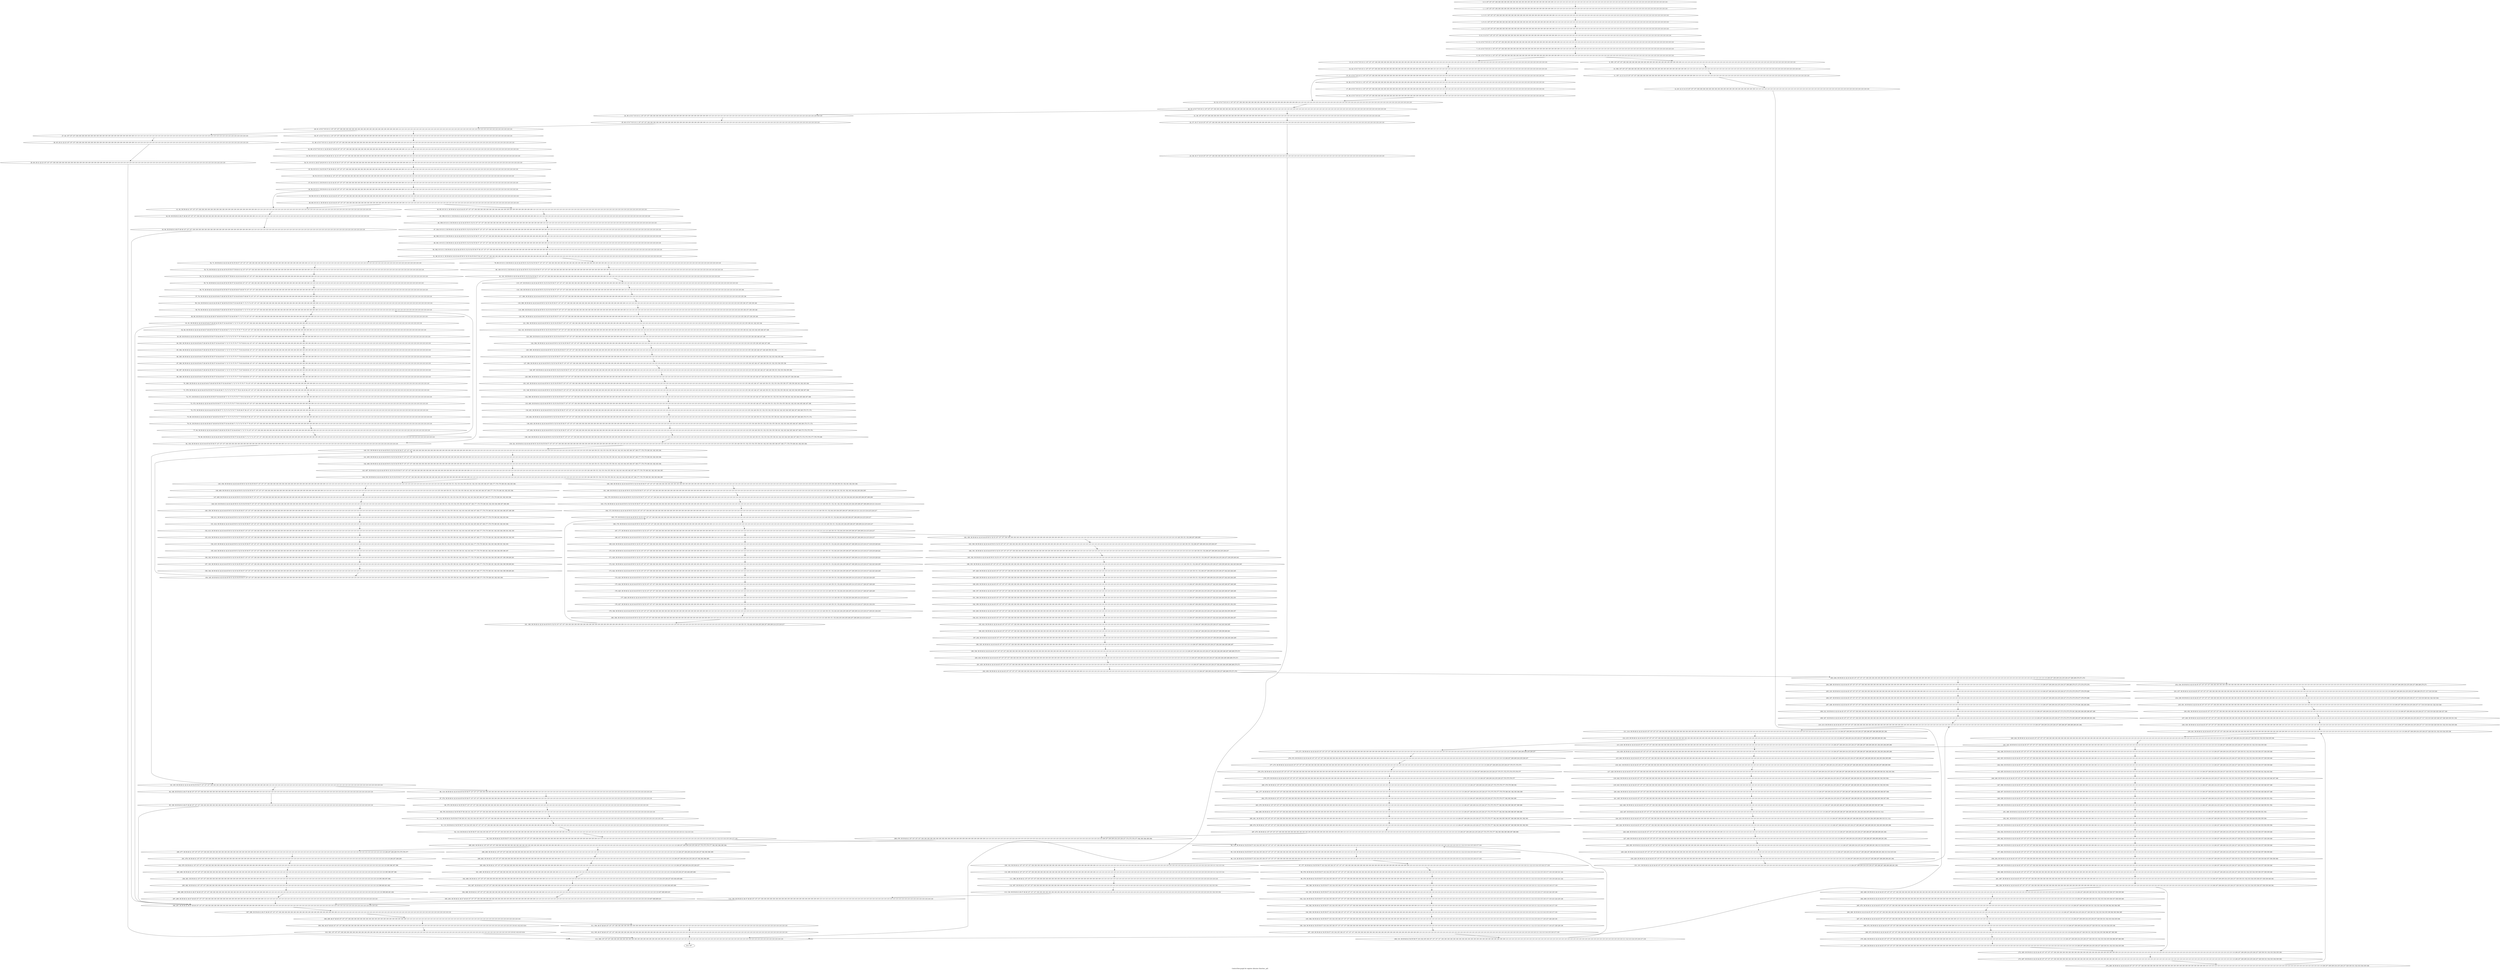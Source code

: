 digraph G {
graph [label="Control-flow-graph for register allocator (function _jnf)"]
0[label="0, 0: 107 107 107 108 108 108 108 108 108 108 108 108 109 109 109 109 109 109 109 109 109 109 109 110 110 110 110 110 110 110 110 110 110 110 110 110 110 110 110 110 110 110 110 110 110 110 110 110 110 110 110 110 110 110 110 110 110 110 110 110 110 110 "];
1[label="1, 1: 107 107 107 108 108 108 108 108 108 108 108 108 109 109 109 109 109 109 109 109 109 109 109 110 110 110 110 110 110 110 110 110 110 110 110 110 110 110 110 110 110 110 110 110 110 110 110 110 110 110 110 110 110 110 110 110 110 110 110 110 110 110 "];
2[label="2, 3: 0 1 107 107 107 108 108 108 108 108 108 108 108 108 109 109 109 109 109 109 109 109 109 109 109 110 110 110 110 110 110 110 110 110 110 110 110 110 110 110 110 110 110 110 110 110 110 110 110 110 110 110 110 110 110 110 110 110 110 110 110 110 110 110 "];
3[label="3, 5: 0 1 107 107 107 108 108 108 108 108 108 108 108 108 109 109 109 109 109 109 109 109 109 109 109 110 110 110 110 110 110 110 110 110 110 110 110 110 110 110 110 110 110 110 110 110 110 110 110 110 110 110 110 110 110 110 110 110 110 110 110 110 110 110 "];
4[label="4, 6: 2 3 107 107 107 108 108 108 108 108 108 108 108 108 109 109 109 109 109 109 109 109 109 109 109 110 110 110 110 110 110 110 110 110 110 110 110 110 110 110 110 110 110 110 110 110 110 110 110 110 110 110 110 110 110 110 110 110 110 110 110 110 110 110 "];
5[label="5, 8: 2 3 4 5 6 7 107 107 107 108 108 108 108 108 108 108 108 108 109 109 109 109 109 109 109 109 109 109 109 110 110 110 110 110 110 110 110 110 110 110 110 110 110 110 110 110 110 110 110 110 110 110 110 110 110 110 110 110 110 110 110 110 110 110 110 110 110 110 "];
6[label="6, 13: 4 5 6 7 8 9 10 11 107 107 107 108 108 108 108 108 108 108 108 108 109 109 109 109 109 109 109 109 109 109 109 110 110 110 110 110 110 110 110 110 110 110 110 110 110 110 110 110 110 110 110 110 110 110 110 110 110 110 110 110 110 110 110 110 110 110 110 110 110 110 "];
7[label="7, 15: 4 5 6 7 8 9 10 11 107 107 107 108 108 108 108 108 108 108 108 108 109 109 109 109 109 109 109 109 109 109 109 110 110 110 110 110 110 110 110 110 110 110 110 110 110 110 110 110 110 110 110 110 110 110 110 110 110 110 110 110 110 110 110 110 110 110 110 110 110 110 "];
8[label="8, 16: 4 5 6 7 8 9 10 11 107 107 107 108 108 108 108 108 108 108 108 108 109 109 109 109 109 109 109 109 109 109 109 110 110 110 110 110 110 110 110 110 110 110 110 110 110 110 110 110 110 110 110 110 110 110 110 110 110 110 110 110 110 110 110 110 110 110 110 110 110 110 "];
9[label="9, 355: 107 107 107 108 108 108 108 108 108 108 108 108 109 109 109 109 109 109 109 109 109 109 109 110 110 110 110 110 110 110 110 110 110 110 110 110 110 110 110 110 110 110 110 110 110 110 110 110 110 110 110 110 110 110 110 110 110 110 110 110 110 110 "];
10[label="10, 356: 107 107 107 108 108 108 108 108 108 108 108 108 109 109 109 109 109 109 109 109 109 109 109 110 110 110 110 110 110 110 110 110 110 110 110 110 110 110 110 110 110 110 110 110 110 110 110 110 110 110 110 110 110 110 110 110 110 110 110 110 110 110 "];
11[label="11, 357: 12 13 14 15 107 107 107 108 108 108 108 108 108 108 108 108 109 109 109 109 109 109 109 109 109 109 109 110 110 110 110 110 110 110 110 110 110 110 110 110 110 110 110 110 110 110 110 110 110 110 110 110 110 110 110 110 110 110 110 110 110 110 110 110 110 110 "];
12[label="12, 20: 12 13 14 15 107 107 107 108 108 108 108 108 108 108 108 108 109 109 109 109 109 109 109 109 109 109 109 110 110 110 110 110 110 110 110 110 110 110 110 110 110 110 110 110 110 110 110 110 110 110 110 110 110 110 110 110 110 110 110 110 110 110 110 110 110 110 "];
13[label="13, 21: 4 5 6 7 8 9 10 11 107 107 107 108 108 108 108 108 108 108 108 108 109 109 109 109 109 109 109 109 109 109 109 110 110 110 110 110 110 110 110 110 110 110 110 110 110 110 110 110 110 110 110 110 110 110 110 110 110 110 110 110 110 110 110 110 110 110 110 110 110 110 "];
14[label="14, 22: 4 5 6 7 8 9 10 11 107 107 107 108 108 108 108 108 108 108 108 108 109 109 109 109 109 109 109 109 109 109 109 110 110 110 110 110 110 110 110 110 110 110 110 110 110 110 110 110 110 110 110 110 110 110 110 110 110 110 110 110 110 110 110 110 110 110 110 110 110 110 "];
15[label="15, 23: 4 5 6 7 8 9 10 11 107 107 107 108 108 108 108 108 108 108 108 108 109 109 109 109 109 109 109 109 109 109 109 110 110 110 110 110 110 110 110 110 110 110 110 110 110 110 110 110 110 110 110 110 110 110 110 110 110 110 110 110 110 110 110 110 110 110 110 110 110 110 "];
16[label="16, 26: 4 5 6 7 8 9 10 11 107 107 107 108 108 108 108 108 108 108 108 108 109 109 109 109 109 109 109 109 109 109 109 110 110 110 110 110 110 110 110 110 110 110 110 110 110 110 110 110 110 110 110 110 110 110 110 110 110 110 110 110 110 110 110 110 110 110 110 110 110 110 "];
17[label="17, 28: 4 5 6 7 8 9 10 11 107 107 107 108 108 108 108 108 108 108 108 108 109 109 109 109 109 109 109 109 109 109 109 110 110 110 110 110 110 110 110 110 110 110 110 110 110 110 110 110 110 110 110 110 110 110 110 110 110 110 110 110 110 110 110 110 110 110 110 110 110 110 "];
18[label="18, 30: 4 5 6 7 8 9 10 11 107 107 107 108 108 108 108 108 108 108 108 108 109 109 109 109 109 109 109 109 109 109 109 110 110 110 110 110 110 110 110 110 110 110 110 110 110 110 110 110 110 110 110 110 110 110 110 110 110 110 110 110 110 110 110 110 110 110 110 110 110 110 "];
19[label="19, 32: 4 5 6 7 8 9 10 11 107 107 107 108 108 108 108 108 108 108 108 108 109 109 109 109 109 109 109 109 109 109 109 110 110 110 110 110 110 110 110 110 110 110 110 110 110 110 110 110 110 110 110 110 110 110 110 110 110 110 110 110 110 110 110 110 110 110 110 110 110 110 "];
20[label="20, 33: 4 5 6 7 8 9 10 11 107 107 107 108 108 108 108 108 108 108 108 108 109 109 109 109 109 109 109 109 109 109 109 110 110 110 110 110 110 110 110 110 110 110 110 110 110 110 110 110 110 110 110 110 110 110 110 110 110 110 110 110 110 110 110 110 110 110 110 110 110 110 "];
21[label="21, 36: 107 107 107 108 108 108 108 108 108 108 108 108 109 109 109 109 109 109 109 109 109 109 109 110 110 110 110 110 110 110 110 110 110 110 110 110 110 110 110 110 110 110 110 110 110 110 110 110 110 110 110 110 110 110 110 110 110 110 110 110 110 110 "];
22[label="22, 37: 16 17 18 19 107 107 107 108 108 108 108 108 108 108 108 108 109 109 109 109 109 109 109 109 109 109 109 110 110 110 110 110 110 110 110 110 110 110 110 110 110 110 110 110 110 110 110 110 110 110 110 110 110 110 110 110 110 110 110 110 110 110 110 110 110 110 "];
23[label="23, 38: 16 17 18 19 107 107 107 108 108 108 108 108 108 108 108 108 109 109 109 109 109 109 109 109 109 109 109 110 110 110 110 110 110 110 110 110 110 110 110 110 110 110 110 110 110 110 110 110 110 110 110 110 110 110 110 110 110 110 110 110 110 110 110 110 110 110 "];
24[label="24, 39: 4 5 6 7 8 9 10 11 107 107 107 108 108 108 108 108 108 108 108 108 109 109 109 109 109 109 109 109 109 109 109 110 110 110 110 110 110 110 110 110 110 110 110 110 110 110 110 110 110 110 110 110 110 110 110 110 110 110 110 110 110 110 110 110 110 110 110 110 110 110 "];
25[label="25, 40: 4 5 6 7 8 9 10 11 107 107 107 108 108 108 108 108 108 108 108 108 109 109 109 109 109 109 109 109 109 109 109 110 110 110 110 110 110 110 110 110 110 110 110 110 110 110 110 110 110 110 110 110 110 110 110 110 110 110 110 110 110 110 110 110 110 110 110 110 110 110 "];
26[label="26, 41: 4 5 6 7 8 9 10 11 107 107 107 108 108 108 108 108 108 108 108 108 109 109 109 109 109 109 109 109 109 109 109 110 110 110 110 110 110 110 110 110 110 110 110 110 110 110 110 110 110 110 110 110 110 110 110 110 110 110 110 110 110 110 110 110 110 110 110 110 110 110 "];
27[label="27, 44: 107 107 107 108 108 108 108 108 108 108 108 108 109 109 109 109 109 109 109 109 109 109 109 110 110 110 110 110 110 110 110 110 110 110 110 110 110 110 110 110 110 110 110 110 110 110 110 110 110 110 110 110 110 110 110 110 110 110 110 110 110 110 "];
28[label="28, 45: 20 21 22 23 107 107 107 108 108 108 108 108 108 108 108 108 109 109 109 109 109 109 109 109 109 109 109 110 110 110 110 110 110 110 110 110 110 110 110 110 110 110 110 110 110 110 110 110 110 110 110 110 110 110 110 110 110 110 110 110 110 110 110 110 110 110 "];
29[label="29, 46: 20 21 22 23 107 107 107 108 108 108 108 108 108 108 108 108 109 109 109 109 109 109 109 109 109 109 109 110 110 110 110 110 110 110 110 110 110 110 110 110 110 110 110 110 110 110 110 110 110 110 110 110 110 110 110 110 110 110 110 110 110 110 110 110 110 110 "];
30[label="30, 47: 4 5 6 7 8 9 10 11 107 107 107 108 108 108 108 108 108 108 108 108 109 109 109 109 109 109 109 109 109 109 109 110 110 110 110 110 110 110 110 110 110 110 110 110 110 110 110 110 110 110 110 110 110 110 110 110 110 110 110 110 110 110 110 110 110 110 110 110 110 110 "];
31[label="31, 48: 4 5 6 7 8 9 10 11 24 25 107 107 107 108 108 108 108 108 108 108 108 108 109 109 109 109 109 109 109 109 109 109 109 110 110 110 110 110 110 110 110 110 110 110 110 110 110 110 110 110 110 110 110 110 110 110 110 110 110 110 110 110 110 110 110 110 110 110 110 110 110 110 "];
32[label="32, 49: 4 5 6 7 8 9 10 11 24 25 26 27 28 29 107 107 107 108 108 108 108 108 108 108 108 108 109 109 109 109 109 109 109 109 109 109 109 110 110 110 110 110 110 110 110 110 110 110 110 110 110 110 110 110 110 110 110 110 110 110 110 110 110 110 110 110 110 110 110 110 110 110 110 110 110 110 "];
33[label="33, 50: 8 9 10 11 24 25 26 27 28 29 30 31 32 33 107 107 107 108 108 108 108 108 108 108 108 108 109 109 109 109 109 109 109 109 109 109 109 110 110 110 110 110 110 110 110 110 110 110 110 110 110 110 110 110 110 110 110 110 110 110 110 110 110 110 110 110 110 110 110 110 110 110 110 110 110 110 "];
34[label="34, 51: 8 9 10 11 26 27 28 29 30 31 32 33 34 35 36 37 107 107 107 108 108 108 108 108 108 108 108 108 109 109 109 109 109 109 109 109 109 109 109 110 110 110 110 110 110 110 110 110 110 110 110 110 110 110 110 110 110 110 110 110 110 110 110 110 110 110 110 110 110 110 110 110 110 110 110 110 110 110 "];
35[label="35, 52: 8 9 10 11 34 35 36 37 38 39 40 41 107 107 107 108 108 108 108 108 108 108 108 108 109 109 109 109 109 109 109 109 109 109 109 110 110 110 110 110 110 110 110 110 110 110 110 110 110 110 110 110 110 110 110 110 110 110 110 110 110 110 110 110 110 110 110 110 110 110 110 110 110 110 "];
36[label="36, 53: 8 9 10 11 38 39 40 41 107 107 107 108 108 108 108 108 108 108 108 108 109 109 109 109 109 109 109 109 109 109 109 110 110 110 110 110 110 110 110 110 110 110 110 110 110 110 110 110 110 110 110 110 110 110 110 110 110 110 110 110 110 110 110 110 110 110 110 110 110 110 "];
37[label="37, 54: 8 9 10 11 38 39 40 41 42 43 44 45 107 107 107 108 108 108 108 108 108 108 108 108 109 109 109 109 109 109 109 109 109 109 109 110 110 110 110 110 110 110 110 110 110 110 110 110 110 110 110 110 110 110 110 110 110 110 110 110 110 110 110 110 110 110 110 110 110 110 110 110 110 110 "];
38[label="38, 56: 8 9 10 11 38 39 40 41 42 43 44 45 107 107 107 108 108 108 108 108 108 108 108 108 109 109 109 109 109 109 109 109 109 109 109 110 110 110 110 110 110 110 110 110 110 110 110 110 110 110 110 110 110 110 110 110 110 110 110 110 110 110 110 110 110 110 110 110 110 110 110 110 110 110 "];
39[label="39, 59: 8 9 10 11 38 39 40 41 42 43 44 45 107 107 107 108 108 108 108 108 108 108 108 108 109 109 109 109 109 109 109 109 109 109 109 110 110 110 110 110 110 110 110 110 110 110 110 110 110 110 110 110 110 110 110 110 110 110 110 110 110 110 110 110 110 110 110 110 110 110 110 110 110 110 "];
40[label="40, 60: 8 9 10 11 38 39 40 41 42 43 44 45 107 107 107 108 108 108 108 108 108 108 108 108 109 109 109 109 109 109 109 109 109 109 109 110 110 110 110 110 110 110 110 110 110 110 110 110 110 110 110 110 110 110 110 110 110 110 110 110 110 110 110 110 110 110 110 110 110 110 110 110 110 110 "];
41[label="41, 62: 38 39 40 41 107 107 107 108 108 108 108 108 108 108 108 108 109 109 109 109 109 109 109 109 109 109 109 110 110 110 110 110 110 110 110 110 110 110 110 110 110 110 110 110 110 110 110 110 110 110 110 110 110 110 110 110 110 110 110 110 110 110 110 110 110 110 "];
42[label="42, 63: 38 39 40 41 46 47 48 49 107 107 107 108 108 108 108 108 108 108 108 108 109 109 109 109 109 109 109 109 109 109 109 110 110 110 110 110 110 110 110 110 110 110 110 110 110 110 110 110 110 110 110 110 110 110 110 110 110 110 110 110 110 110 110 110 110 110 110 110 110 110 "];
43[label="43, 64: 38 39 40 41 46 47 48 49 107 107 107 108 108 108 108 108 108 108 108 108 109 109 109 109 109 109 109 109 109 109 109 110 110 110 110 110 110 110 110 110 110 110 110 110 110 110 110 110 110 110 110 110 110 110 110 110 110 110 110 110 110 110 110 110 110 110 110 110 110 110 "];
44[label="44, 65: 8 9 10 11 38 39 40 41 42 43 44 45 107 107 107 108 108 108 108 108 108 108 108 108 109 109 109 109 109 109 109 109 109 109 109 110 110 110 110 110 110 110 110 110 110 110 110 110 110 110 110 110 110 110 110 110 110 110 110 110 110 110 110 110 110 110 110 110 110 110 110 110 110 110 "];
45[label="45, 358: 8 9 10 11 38 39 40 41 42 43 44 45 107 107 107 108 108 108 108 108 108 108 108 108 109 109 109 109 109 109 109 109 109 109 109 110 110 110 110 110 110 110 110 110 110 110 110 110 110 110 110 110 110 110 110 110 110 110 110 110 110 110 110 110 110 110 110 110 110 110 110 110 110 110 "];
46[label="46, 359: 8 9 10 11 38 39 40 41 42 43 44 45 50 51 52 53 107 107 107 108 108 108 108 108 108 108 108 108 109 109 109 109 109 109 109 109 109 109 109 110 110 110 110 110 110 110 110 110 110 110 110 110 110 110 110 110 110 110 110 110 110 110 110 110 110 110 110 110 110 110 110 110 110 110 110 110 110 110 "];
47[label="47, 334: 8 9 10 11 38 39 40 41 42 43 44 45 50 51 52 53 54 55 56 57 107 107 107 108 108 108 108 108 108 108 108 108 109 109 109 109 109 109 109 109 109 109 109 110 110 110 110 110 110 110 110 110 110 110 110 110 110 110 110 110 110 110 110 110 110 110 110 110 110 110 110 110 110 110 110 110 110 110 110 110 110 110 "];
48[label="48, 360: 8 9 10 11 38 39 40 41 42 43 44 45 50 51 52 53 54 55 56 57 107 107 107 108 108 108 108 108 108 108 108 108 109 109 109 109 109 109 109 109 109 109 109 110 110 110 110 110 110 110 110 110 110 110 110 110 110 110 110 110 110 110 110 110 110 110 110 110 110 110 110 110 110 110 110 110 110 110 110 110 110 110 "];
49[label="49, 361: 8 9 10 11 38 39 40 41 42 43 44 45 50 51 52 53 54 55 56 57 107 107 107 108 108 108 108 108 108 108 108 108 109 109 109 109 109 109 109 109 109 109 109 110 110 110 110 110 110 110 110 110 110 110 110 110 110 110 110 110 110 110 110 110 110 110 110 110 110 110 110 110 110 110 110 110 110 110 110 110 110 110 "];
50[label="50, 362: 8 9 10 11 38 39 40 41 42 43 44 45 50 51 52 53 54 55 56 57 58 107 107 107 108 108 108 108 108 108 108 108 108 109 109 109 109 109 109 109 109 109 109 109 110 110 110 110 110 110 110 110 110 110 110 110 110 110 110 110 110 110 110 110 110 110 110 110 110 110 110 110 110 110 110 110 110 110 110 110 110 110 110 "];
51[label="51, 68: 8 9 10 11 38 39 40 41 42 43 44 45 50 51 52 53 54 55 56 57 58 107 107 107 108 108 108 108 108 108 108 108 108 109 109 109 109 109 109 109 109 109 109 109 110 110 110 110 110 110 110 110 110 110 110 110 110 110 110 110 110 110 110 110 110 110 110 110 110 110 110 110 110 110 110 110 110 110 110 110 110 110 110 "];
52[label="52, 71: 38 39 40 41 42 43 44 45 54 55 56 57 107 107 107 108 108 108 108 108 108 108 108 108 109 109 109 109 109 109 109 109 109 109 109 110 110 110 110 110 110 110 110 110 110 110 110 110 110 110 110 110 110 110 110 110 110 110 110 110 110 110 110 110 110 110 110 110 110 110 110 110 110 110 "];
53[label="53, 72: 38 39 40 41 42 43 44 45 54 55 56 57 59 60 61 62 107 107 107 108 108 108 108 108 108 108 108 108 109 109 109 109 109 109 109 109 109 109 109 110 110 110 110 110 110 110 110 110 110 110 110 110 110 110 110 110 110 110 110 110 110 110 110 110 110 110 110 110 110 110 110 110 110 110 110 110 110 110 "];
54[label="54, 73: 38 39 40 41 42 43 44 45 54 55 56 57 59 60 61 62 63 64 65 66 107 107 107 108 108 108 108 108 108 108 108 108 109 109 109 109 109 109 109 109 109 109 109 110 110 110 110 110 110 110 110 110 110 110 110 110 110 110 110 110 110 110 110 110 110 110 110 110 110 110 110 110 110 110 110 110 110 110 110 110 110 110 "];
55[label="55, 74: 38 39 40 41 42 43 44 45 54 55 56 57 63 64 65 66 107 107 107 108 108 108 108 108 108 108 108 108 109 109 109 109 109 109 109 109 109 109 109 110 110 110 110 110 110 110 110 110 110 110 110 110 110 110 110 110 110 110 110 110 110 110 110 110 110 110 110 110 110 110 110 110 110 110 110 110 110 110 "];
56[label="56, 75: 38 39 40 41 42 43 44 45 54 55 56 57 63 64 65 66 67 68 69 70 107 107 107 108 108 108 108 108 108 108 108 108 109 109 109 109 109 109 109 109 109 109 109 110 110 110 110 110 110 110 110 110 110 110 110 110 110 110 110 110 110 110 110 110 110 110 110 110 110 110 110 110 110 110 110 110 110 110 110 110 110 110 "];
57[label="57, 76: 38 39 40 41 42 43 44 45 46 47 48 49 54 55 56 57 63 64 65 66 67 68 69 70 107 107 107 108 108 108 108 108 108 108 108 108 109 109 109 109 109 109 109 109 109 109 109 110 110 110 110 110 110 110 110 110 110 110 110 110 110 110 110 110 110 110 110 110 110 110 110 110 110 110 110 110 110 110 110 110 110 110 110 110 110 110 "];
58[label="58, 314: 38 39 40 41 42 43 44 45 46 47 48 49 54 55 56 57 63 64 65 66 71 72 73 74 107 107 107 108 108 108 108 108 108 108 108 108 109 109 109 109 109 109 109 109 109 109 109 110 110 110 110 110 110 110 110 110 110 110 110 110 110 110 110 110 110 110 110 110 110 110 110 110 110 110 110 110 110 110 110 110 110 110 110 110 110 110 "];
59[label="59, 78: 38 39 40 41 42 43 44 45 46 47 48 49 54 55 56 57 63 64 65 66 71 72 73 74 107 107 107 108 108 108 108 108 108 108 108 108 109 109 109 109 109 109 109 109 109 109 109 110 110 110 110 110 110 110 110 110 110 110 110 110 110 110 110 110 110 110 110 110 110 110 110 110 110 110 110 110 110 110 110 110 110 110 110 110 110 110 "];
60[label="60, 80: 38 39 40 41 42 43 44 45 46 47 48 49 54 55 56 57 63 64 65 66 71 72 73 74 107 107 107 108 108 108 108 108 108 108 108 108 109 109 109 109 109 109 109 109 109 109 109 110 110 110 110 110 110 110 110 110 110 110 110 110 110 110 110 110 110 110 110 110 110 110 110 110 110 110 110 110 110 110 110 110 110 110 110 110 110 110 "];
61[label="61, 81: 38 39 40 41 42 43 44 45 46 47 48 49 54 55 56 57 63 64 65 66 71 72 73 74 107 107 107 108 108 108 108 108 108 108 108 108 109 109 109 109 109 109 109 109 109 109 109 110 110 110 110 110 110 110 110 110 110 110 110 110 110 110 110 110 110 110 110 110 110 110 110 110 110 110 110 110 110 110 110 110 110 110 110 110 110 110 "];
62[label="62, 84: 38 39 40 41 42 43 44 45 46 47 48 49 54 55 56 57 63 64 65 66 71 72 73 74 75 76 77 78 107 107 107 108 108 108 108 108 108 108 108 108 109 109 109 109 109 109 109 109 109 109 109 110 110 110 110 110 110 110 110 110 110 110 110 110 110 110 110 110 110 110 110 110 110 110 110 110 110 110 110 110 110 110 110 110 110 110 110 110 110 110 "];
63[label="63, 85: 38 39 40 41 42 43 44 45 46 47 48 49 54 55 56 57 63 64 65 66 71 72 73 74 75 76 77 78 79 80 81 82 107 107 107 108 108 108 108 108 108 108 108 108 109 109 109 109 109 109 109 109 109 109 109 110 110 110 110 110 110 110 110 110 110 110 110 110 110 110 110 110 110 110 110 110 110 110 110 110 110 110 110 110 110 110 110 110 110 110 110 110 110 110 "];
64[label="64, 363: 38 39 40 41 42 43 44 45 46 47 48 49 54 55 56 57 63 64 65 66 71 72 73 74 75 76 77 78 79 80 81 82 107 107 107 108 108 108 108 108 108 108 108 108 109 109 109 109 109 109 109 109 109 109 109 110 110 110 110 110 110 110 110 110 110 110 110 110 110 110 110 110 110 110 110 110 110 110 110 110 110 110 110 110 110 110 110 110 110 110 110 110 110 110 "];
65[label="65, 364: 38 39 40 41 42 43 44 45 46 47 48 49 54 55 56 57 63 64 65 66 71 72 73 74 75 76 77 78 83 84 85 86 107 107 107 108 108 108 108 108 108 108 108 108 109 109 109 109 109 109 109 109 109 109 109 110 110 110 110 110 110 110 110 110 110 110 110 110 110 110 110 110 110 110 110 110 110 110 110 110 110 110 110 110 110 110 110 110 110 110 110 110 110 110 "];
66[label="66, 365: 38 39 40 41 42 43 44 45 46 47 48 49 54 55 56 57 63 64 65 66 71 72 73 74 75 76 77 78 83 84 85 86 107 107 107 108 108 108 108 108 108 108 108 108 109 109 109 109 109 109 109 109 109 109 109 110 110 110 110 110 110 110 110 110 110 110 110 110 110 110 110 110 110 110 110 110 110 110 110 110 110 110 110 110 110 110 110 110 110 110 110 110 110 110 "];
67[label="67, 366: 38 39 40 41 42 43 44 45 46 47 48 49 54 55 56 57 63 64 65 66 71 72 73 74 75 76 77 78 83 84 85 86 107 107 107 108 108 108 108 108 108 108 108 108 109 109 109 109 109 109 109 109 109 109 109 110 110 110 110 110 110 110 110 110 110 110 110 110 110 110 110 110 110 110 110 110 110 110 110 110 110 110 110 110 110 110 110 110 110 110 110 110 110 110 "];
68[label="68, 367: 38 39 40 41 42 43 44 45 46 47 48 49 54 55 56 57 63 64 65 66 71 72 73 74 75 76 77 78 87 88 89 90 107 107 107 108 108 108 108 108 108 108 108 108 109 109 109 109 109 109 109 109 109 109 109 110 110 110 110 110 110 110 110 110 110 110 110 110 110 110 110 110 110 110 110 110 110 110 110 110 110 110 110 110 110 110 110 110 110 110 110 110 110 110 "];
69[label="69, 368: 38 39 40 41 42 43 44 45 46 47 48 49 54 55 56 57 63 64 65 66 71 72 73 74 75 76 77 78 87 88 89 90 107 107 107 108 108 108 108 108 108 108 108 108 109 109 109 109 109 109 109 109 109 109 109 110 110 110 110 110 110 110 110 110 110 110 110 110 110 110 110 110 110 110 110 110 110 110 110 110 110 110 110 110 110 110 110 110 110 110 110 110 110 110 "];
70[label="70, 369: 38 39 40 41 42 43 44 45 46 47 48 49 54 55 56 57 63 64 65 66 71 72 73 74 75 76 77 78 107 107 107 108 108 108 108 108 108 108 108 108 109 109 109 109 109 109 109 109 109 109 109 110 110 110 110 110 110 110 110 110 110 110 110 110 110 110 110 110 110 110 110 110 110 110 110 110 110 110 110 110 110 110 110 110 110 110 110 110 110 110 "];
71[label="71, 370: 38 39 40 41 42 43 44 45 54 55 56 57 63 64 65 66 71 72 73 74 75 76 77 78 91 92 93 94 107 107 107 108 108 108 108 108 108 108 108 108 109 109 109 109 109 109 109 109 109 109 109 110 110 110 110 110 110 110 110 110 110 110 110 110 110 110 110 110 110 110 110 110 110 110 110 110 110 110 110 110 110 110 110 110 110 110 110 110 110 110 "];
72[label="72, 371: 38 39 40 41 42 43 44 45 54 55 56 57 63 64 65 66 71 72 73 74 75 76 77 78 91 92 93 94 107 107 107 108 108 108 108 108 108 108 108 108 109 109 109 109 109 109 109 109 109 109 109 110 110 110 110 110 110 110 110 110 110 110 110 110 110 110 110 110 110 110 110 110 110 110 110 110 110 110 110 110 110 110 110 110 110 110 110 110 110 110 "];
73[label="73, 372: 38 39 40 41 42 43 44 45 54 55 56 57 71 72 73 74 75 76 77 78 91 92 93 94 107 107 107 108 108 108 108 108 108 108 108 108 109 109 109 109 109 109 109 109 109 109 109 110 110 110 110 110 110 110 110 110 110 110 110 110 110 110 110 110 110 110 110 110 110 110 110 110 110 110 110 110 110 110 110 110 110 110 110 110 110 110 "];
74[label="74, 373: 38 39 40 41 42 43 44 45 54 55 56 57 71 72 73 74 75 76 77 78 95 96 97 98 107 107 107 108 108 108 108 108 108 108 108 108 109 109 109 109 109 109 109 109 109 109 109 110 110 110 110 110 110 110 110 110 110 110 110 110 110 110 110 110 110 110 110 110 110 110 110 110 110 110 110 110 110 110 110 110 110 110 110 110 110 110 "];
75[label="75, 90: 38 39 40 41 42 43 44 45 46 47 48 49 54 55 56 57 71 72 73 74 75 76 77 78 95 96 97 98 107 107 107 108 108 108 108 108 108 108 108 108 109 109 109 109 109 109 109 109 109 109 109 110 110 110 110 110 110 110 110 110 110 110 110 110 110 110 110 110 110 110 110 110 110 110 110 110 110 110 110 110 110 110 110 110 110 110 110 110 110 110 "];
76[label="76, 91: 38 39 40 41 42 43 44 45 46 47 48 49 54 55 56 57 63 64 65 66 71 72 73 74 75 76 77 78 107 107 107 108 108 108 108 108 108 108 108 108 109 109 109 109 109 109 109 109 109 109 109 110 110 110 110 110 110 110 110 110 110 110 110 110 110 110 110 110 110 110 110 110 110 110 110 110 110 110 110 110 110 110 110 110 110 110 110 110 110 110 "];
77[label="77, 94: 38 39 40 41 42 43 44 45 46 47 48 49 54 55 56 57 63 64 65 66 71 72 73 74 107 107 107 108 108 108 108 108 108 108 108 108 109 109 109 109 109 109 109 109 109 109 109 110 110 110 110 110 110 110 110 110 110 110 110 110 110 110 110 110 110 110 110 110 110 110 110 110 110 110 110 110 110 110 110 110 110 110 110 110 110 110 "];
78[label="78, 96: 38 39 40 41 42 43 44 45 46 47 48 49 54 55 56 57 63 64 65 66 71 72 73 74 107 107 107 108 108 108 108 108 108 108 108 108 109 109 109 109 109 109 109 109 109 109 109 110 110 110 110 110 110 110 110 110 110 110 110 110 110 110 110 110 110 110 110 110 110 110 110 110 110 110 110 110 110 110 110 110 110 110 110 110 110 110 "];
79[label="79, 99: 8 9 10 11 38 39 40 41 42 43 44 45 50 51 52 53 54 55 56 57 107 107 107 108 108 108 108 108 108 108 108 108 109 109 109 109 109 109 109 109 109 109 109 110 110 110 110 110 110 110 110 110 110 110 110 110 110 110 110 110 110 110 110 110 110 110 110 110 110 110 110 110 110 110 110 110 110 110 110 110 110 110 "];
80[label="80, 100: 8 9 10 11 38 39 40 41 42 43 44 45 50 51 52 53 54 55 56 57 107 107 107 108 108 108 108 108 108 108 108 108 109 109 109 109 109 109 109 109 109 109 109 110 110 110 110 110 110 110 110 110 110 110 110 110 110 110 110 110 110 110 110 110 110 110 110 110 110 110 110 110 110 110 110 110 110 110 110 110 110 110 "];
81[label="81, 101: 38 39 40 41 42 43 44 45 50 51 52 53 54 55 56 57 107 107 107 108 108 108 108 108 108 108 108 108 109 109 109 109 109 109 109 109 109 109 109 110 110 110 110 110 110 110 110 110 110 110 110 110 110 110 110 110 110 110 110 110 110 110 110 110 110 110 110 110 110 110 110 110 110 110 110 110 110 110 "];
82[label="82, 104: 38 39 40 41 42 43 44 45 54 55 56 57 107 107 107 108 108 108 108 108 108 108 108 108 109 109 109 109 109 109 109 109 109 109 109 110 110 110 110 110 110 110 110 110 110 110 110 110 110 110 110 110 110 110 110 110 110 110 110 110 110 110 110 110 110 110 110 110 110 110 110 110 110 110 "];
83[label="83, 105: 38 39 40 41 42 43 44 45 54 55 56 57 107 107 107 108 108 108 108 108 108 108 108 108 109 109 109 109 109 109 109 109 109 109 109 110 110 110 110 110 110 110 110 110 110 110 110 110 110 110 110 110 110 110 110 110 110 110 110 110 110 110 110 110 110 110 110 110 110 110 110 110 110 110 "];
84[label="84, 108: 38 39 40 41 46 47 48 49 107 107 107 108 108 108 108 108 108 108 108 108 109 109 109 109 109 109 109 109 109 109 109 110 110 110 110 110 110 110 110 110 110 110 110 110 110 110 110 110 110 110 110 110 110 110 110 110 110 110 110 110 110 110 110 110 110 110 110 110 110 110 "];
85[label="85, 109: 38 39 40 41 46 47 48 49 107 107 107 108 108 108 108 108 108 108 108 108 109 109 109 109 109 109 109 109 109 109 109 110 110 110 110 110 110 110 110 110 110 110 110 110 110 110 110 110 110 110 110 110 110 110 110 110 110 110 110 110 110 110 110 110 110 110 110 110 110 110 "];
86[label="86, 110: 38 39 40 41 42 43 44 45 54 55 56 57 107 107 107 108 108 108 108 108 108 108 108 108 109 109 109 109 109 109 109 109 109 109 109 110 110 110 110 110 110 110 110 110 110 110 110 110 110 110 110 110 110 110 110 110 110 110 110 110 110 110 110 110 110 110 110 110 110 110 110 110 110 110 "];
87[label="87, 374: 38 39 40 41 42 43 44 45 54 55 56 57 107 107 107 108 108 108 108 108 108 108 108 108 109 109 109 109 109 109 109 109 109 109 109 110 110 110 110 110 110 110 110 110 110 110 110 110 110 110 110 110 110 110 110 110 110 110 110 110 110 110 110 110 110 110 110 110 110 110 110 110 110 110 "];
88[label="88, 375: 38 39 40 41 54 55 56 57 107 107 107 108 108 108 108 108 108 108 108 108 109 109 109 109 109 109 109 109 109 109 109 110 110 110 110 110 110 110 110 110 110 110 110 110 110 110 110 110 110 110 110 110 110 110 110 110 110 110 110 110 110 110 110 110 110 110 110 110 110 110 "];
89[label="89, 376: 38 39 40 41 54 55 56 57 99 100 101 102 107 107 107 108 108 108 108 108 108 108 108 108 109 109 109 109 109 109 109 109 109 109 109 110 110 110 110 110 110 110 110 110 110 110 110 110 110 110 110 110 110 110 110 110 110 110 110 110 110 110 110 110 110 110 110 110 110 110 110 110 110 110 "];
90[label="90, 112: 38 39 40 41 54 55 56 57 99 100 101 102 103 104 105 106 107 107 107 108 108 108 108 108 108 108 108 108 109 109 109 109 109 109 109 109 109 109 109 110 110 110 110 110 110 110 110 110 110 110 110 110 110 110 110 110 110 110 110 110 110 110 110 110 110 110 110 110 110 110 110 110 110 110 110 110 110 110 "];
91[label="91, 113: 38 39 40 41 54 55 56 57 103 104 105 106 107 107 107 107 108 108 108 108 108 108 108 108 108 108 109 109 109 109 109 109 109 109 109 109 109 109 110 110 110 110 110 110 110 110 110 110 110 110 110 110 110 110 110 110 110 110 110 110 110 110 110 110 110 110 110 110 110 110 110 110 110 110 110 110 110 110 "];
92[label="92, 114: 38 39 40 41 54 55 56 57 103 104 105 106 107 107 107 107 108 108 108 108 108 108 108 108 108 108 109 109 109 109 109 109 109 109 109 109 109 109 110 110 110 110 110 110 110 110 110 110 110 110 110 110 110 110 110 110 110 110 110 110 110 110 110 110 110 110 110 110 110 110 110 110 110 110 110 110 110 110 111 112 113 114 "];
93[label="93, 318: 38 39 40 41 54 55 56 57 103 104 105 106 107 107 107 107 108 108 108 108 108 108 108 108 108 108 109 109 109 109 109 109 109 109 109 109 109 109 110 110 110 110 110 110 110 110 110 110 110 110 110 110 110 110 110 110 110 110 110 110 110 110 110 110 110 110 110 110 110 110 110 110 110 110 110 110 110 110 111 112 113 114 115 116 117 118 "];
94[label="94, 116: 38 39 40 41 54 55 56 57 103 104 105 106 107 107 107 107 108 108 108 108 108 108 108 108 108 108 109 109 109 109 109 109 109 109 109 109 109 109 110 110 110 110 110 110 110 110 110 110 110 110 110 110 110 110 110 110 110 110 110 110 110 110 110 110 110 110 110 110 110 110 110 110 110 110 110 110 110 110 111 112 113 114 115 116 117 118 "];
95[label="95, 118: 38 39 40 41 54 55 56 57 103 104 105 106 107 107 107 107 108 108 108 108 108 108 108 108 108 108 109 109 109 109 109 109 109 109 109 109 109 109 110 110 110 110 110 110 110 110 110 110 110 110 110 110 110 110 110 110 110 110 110 110 110 110 110 110 110 110 110 110 110 110 110 110 110 110 110 110 110 110 111 112 113 114 115 116 117 118 "];
96[label="96, 119: 38 39 40 41 54 55 56 57 103 104 105 106 107 107 107 107 108 108 108 108 108 108 108 108 108 108 109 109 109 109 109 109 109 109 109 109 109 109 110 110 110 110 110 110 110 110 110 110 110 110 110 110 110 110 110 110 110 110 110 110 110 110 110 110 110 110 110 110 110 110 110 110 110 110 110 110 110 110 111 112 113 114 115 116 117 118 "];
97[label="97, 377: 38 39 40 41 54 55 56 57 103 104 105 106 107 107 107 107 108 108 108 108 108 108 108 108 108 108 109 109 109 109 109 109 109 109 109 109 109 109 110 110 110 110 110 110 110 110 110 110 110 110 110 110 110 110 110 110 110 110 110 110 110 110 110 110 110 110 110 110 110 110 110 110 110 110 110 110 110 110 111 112 113 114 115 116 117 118 "];
98[label="98, 378: 38 39 40 41 54 55 56 57 103 104 105 106 107 107 107 107 108 108 108 108 108 108 108 108 108 108 109 109 109 109 109 109 109 109 109 109 109 109 110 110 110 110 110 110 110 110 110 110 110 110 110 110 110 110 110 110 110 110 110 110 110 110 110 110 110 110 110 110 110 110 110 110 110 110 110 110 110 110 111 112 113 114 115 116 117 118 119 120 121 122 "];
99[label="99, 379: 38 39 40 41 54 55 56 57 103 104 105 106 107 107 107 107 108 108 108 108 108 108 108 108 108 108 109 109 109 109 109 109 109 109 109 109 109 109 110 110 110 110 110 110 110 110 110 110 110 110 110 110 110 110 110 110 110 110 110 110 110 110 110 110 110 110 110 110 110 110 110 110 110 110 110 110 110 110 111 112 113 114 115 116 117 118 119 120 121 122 "];
100[label="100, 380: 38 39 40 41 54 55 56 57 103 104 105 106 107 107 107 107 108 108 108 108 108 108 108 108 108 108 109 109 109 109 109 109 109 109 109 109 109 109 110 110 110 110 110 110 110 110 110 110 110 110 110 110 110 110 110 110 110 110 110 110 110 110 110 110 110 110 110 110 110 110 110 110 110 110 110 110 110 110 111 112 113 114 115 116 117 118 "];
101[label="101, 381: 38 39 40 41 54 55 56 57 103 104 105 106 107 107 107 107 108 108 108 108 108 108 108 108 108 108 109 109 109 109 109 109 109 109 109 109 109 109 110 110 110 110 110 110 110 110 110 110 110 110 110 110 110 110 110 110 110 110 110 110 110 110 110 110 110 110 110 110 110 110 110 110 110 110 110 110 110 110 115 116 117 118 123 124 125 126 "];
102[label="102, 124: 38 39 40 41 54 55 56 57 103 104 105 106 107 107 107 107 108 108 108 108 108 108 108 108 108 108 109 109 109 109 109 109 109 109 109 109 109 109 110 110 110 110 110 110 110 110 110 110 110 110 110 110 110 110 110 110 110 110 110 110 110 110 110 110 110 110 110 110 110 110 110 110 110 110 110 110 110 110 111 112 113 114 115 116 117 118 123 124 125 126 "];
103[label="103, 382: 38 39 40 41 54 55 56 57 103 104 105 106 107 107 107 107 108 108 108 108 108 108 108 108 108 108 109 109 109 109 109 109 109 109 109 109 109 109 110 110 110 110 110 110 110 110 110 110 110 110 110 110 110 110 110 110 110 110 110 110 110 110 110 110 110 110 110 110 110 110 110 110 110 110 110 110 110 110 111 112 113 114 115 116 117 118 "];
104[label="104, 383: 38 39 40 41 54 55 56 57 103 104 105 106 107 107 107 107 108 108 108 108 108 108 108 108 108 108 109 109 109 109 109 109 109 109 109 109 109 109 110 110 110 110 110 110 110 110 110 110 110 110 110 110 110 110 110 110 110 110 110 110 110 110 110 110 110 110 110 110 110 110 110 110 110 110 110 110 110 110 111 112 113 114 115 116 117 118 "];
105[label="105, 384: 38 39 40 41 54 55 56 57 103 104 105 106 107 107 107 108 108 108 108 108 108 108 108 108 109 109 109 109 109 109 109 109 109 109 109 110 110 110 110 110 110 110 110 110 110 110 110 110 110 110 110 110 110 110 110 110 110 110 110 110 110 110 110 110 110 110 110 110 110 110 110 110 110 110 111 112 113 114 115 116 117 118 127 128 129 130 "];
106[label="106, 126: 38 39 40 41 54 55 56 57 103 104 105 106 107 107 107 107 108 108 108 108 108 108 108 108 108 108 109 109 109 109 109 109 109 109 109 109 109 109 110 110 110 110 110 110 110 110 110 110 110 110 110 110 110 110 110 110 110 110 110 110 110 110 110 110 110 110 110 110 110 110 110 110 110 110 110 110 110 110 111 112 113 114 115 116 117 118 127 128 129 130 "];
107[label="107, 129: 38 39 40 41 54 55 56 57 103 104 105 106 107 107 107 107 108 108 108 108 108 108 108 108 108 108 109 109 109 109 109 109 109 109 109 109 109 109 110 110 110 110 110 110 110 110 110 110 110 110 110 110 110 110 110 110 110 110 110 110 110 110 110 110 110 110 110 110 110 110 110 110 110 110 110 110 110 110 111 112 113 114 115 116 117 118 "];
108[label="108, 131: 38 39 40 41 54 55 56 57 103 104 105 106 107 107 107 107 108 108 108 108 108 108 108 108 108 108 109 109 109 109 109 109 109 109 109 109 109 109 110 110 110 110 110 110 110 110 110 110 110 110 110 110 110 110 110 110 110 110 110 110 110 110 110 110 110 110 110 110 110 110 110 110 110 110 110 110 110 110 111 112 113 114 115 116 117 118 "];
109[label="109, 132: 38 39 40 41 107 107 107 107 108 108 108 108 108 108 108 108 108 108 109 109 109 109 109 109 109 109 109 109 109 109 110 110 110 110 110 110 110 110 110 110 110 110 110 110 110 110 110 110 110 110 110 110 110 110 110 110 110 110 110 110 110 110 110 110 110 110 110 110 110 110 111 112 113 114 "];
110[label="110, 385: 38 39 40 41 107 107 107 107 108 108 108 108 108 108 108 108 108 108 109 109 109 109 109 109 109 109 109 109 109 109 110 110 110 110 110 110 110 110 110 110 110 110 110 110 110 110 110 110 110 110 110 110 110 110 110 110 110 110 110 110 110 110 110 110 110 110 110 110 110 110 111 112 113 114 "];
111[label="111, 386: 38 39 40 41 107 107 107 107 108 108 108 108 108 108 108 108 108 108 109 109 109 109 109 109 109 109 109 109 109 109 110 110 110 110 110 110 110 110 110 110 110 110 110 110 110 110 110 110 110 110 110 110 110 110 110 110 110 110 110 110 110 110 110 110 110 110 110 110 110 110 "];
112[label="112, 387: 38 39 40 41 107 107 107 108 108 108 108 108 108 108 108 108 109 109 109 109 109 109 109 109 109 109 109 110 110 110 110 110 110 110 110 110 110 110 110 110 110 110 110 110 110 110 110 110 110 110 110 110 110 110 110 110 110 110 110 110 110 110 110 110 110 110 131 132 133 134 "];
113[label="113, 134: 38 39 40 41 46 47 48 49 107 107 107 108 108 108 108 108 108 108 108 108 109 109 109 109 109 109 109 109 109 109 109 110 110 110 110 110 110 110 110 110 110 110 110 110 110 110 110 110 110 110 110 110 110 110 110 110 110 110 110 110 110 110 110 110 110 110 110 110 110 110 131 132 133 134 "];
114[label="114, 136: 38 39 40 41 46 47 48 49 107 107 107 108 108 108 108 108 108 108 108 108 109 109 109 109 109 109 109 109 109 109 109 110 110 110 110 110 110 110 110 110 110 110 110 110 110 110 110 110 110 110 110 110 110 110 110 110 110 110 110 110 110 110 110 110 110 110 110 110 110 110 "];
115[label="115, 137: 38 39 40 41 42 43 44 45 50 51 52 53 54 55 56 57 107 107 107 108 108 108 108 108 108 108 108 108 109 109 109 109 109 109 109 109 109 109 109 110 110 110 110 110 110 110 110 110 110 110 110 110 110 110 110 110 110 110 110 110 110 110 110 110 110 110 110 110 110 110 110 110 110 110 110 110 110 110 "];
116[label="116, 138: 38 39 40 41 42 43 44 45 50 51 52 53 54 55 56 57 107 107 107 108 108 108 108 108 108 108 108 108 109 109 109 109 109 109 109 109 109 109 109 110 110 110 110 110 110 110 110 110 110 110 110 110 110 110 110 110 110 110 110 110 110 110 110 110 110 110 110 110 110 110 110 110 110 110 110 110 110 110 135 136 "];
117[label="117, 388: 38 39 40 41 42 43 44 45 50 51 52 53 54 55 56 57 107 107 107 108 108 108 108 108 108 108 108 108 109 109 109 109 109 109 109 109 109 109 109 110 110 110 110 110 110 110 110 110 110 110 110 110 110 110 110 110 110 110 110 110 110 110 110 110 110 110 110 110 110 110 110 110 110 110 110 110 110 110 135 136 "];
118[label="118, 389: 38 39 40 41 42 43 44 45 50 51 52 53 54 55 56 57 107 107 107 108 108 108 108 108 108 108 108 108 109 109 109 109 109 109 109 109 109 109 109 110 110 110 110 110 110 110 110 110 110 110 110 110 110 110 110 110 110 110 110 110 110 110 110 110 110 110 110 110 110 110 110 110 110 110 110 110 110 110 135 136 137 138 139 140 "];
119[label="119, 390: 38 39 40 41 42 43 44 45 50 51 52 53 54 55 56 57 107 107 107 108 108 108 108 108 108 108 108 108 109 109 109 109 109 109 109 109 109 109 109 110 110 110 110 110 110 110 110 110 110 110 110 110 110 110 110 110 110 110 110 110 110 110 110 110 110 110 110 110 110 110 110 110 110 110 110 110 110 110 135 136 137 138 139 140 "];
120[label="120, 391: 38 39 40 41 42 43 44 45 50 51 52 53 54 55 56 57 107 107 107 108 108 108 108 108 108 108 108 108 109 109 109 109 109 109 109 109 109 109 109 110 110 110 110 110 110 110 110 110 110 110 110 110 110 110 110 110 110 110 110 110 110 110 110 110 110 110 110 110 110 110 110 110 110 110 110 110 110 110 135 136 137 138 139 140 "];
121[label="121, 392: 38 39 40 41 42 43 44 45 50 51 52 53 54 55 56 57 107 107 107 108 108 108 108 108 108 108 108 108 109 109 109 109 109 109 109 109 109 109 109 110 110 110 110 110 110 110 110 110 110 110 110 110 110 110 110 110 110 110 110 110 110 110 110 110 110 110 110 110 110 110 110 110 110 110 110 110 110 110 135 136 141 142 143 144 "];
122[label="122, 141: 38 39 40 41 42 43 44 45 50 51 52 53 54 55 56 57 107 107 107 108 108 108 108 108 108 108 108 108 109 109 109 109 109 109 109 109 109 109 109 110 110 110 110 110 110 110 110 110 110 110 110 110 110 110 110 110 110 110 110 110 110 110 110 110 110 110 110 110 110 110 110 110 110 110 110 110 110 110 135 136 141 142 143 144 145 146 147 148 "];
123[label="123, 393: 38 39 40 41 42 43 44 45 50 51 52 53 54 55 56 57 107 107 107 108 108 108 108 108 108 108 108 108 109 109 109 109 109 109 109 109 109 109 109 110 110 110 110 110 110 110 110 110 110 110 110 110 110 110 110 110 110 110 110 110 110 110 110 110 110 110 110 110 110 110 110 110 110 110 110 110 110 110 135 136 145 146 147 148 "];
124[label="124, 394: 38 39 40 41 42 43 44 45 50 51 52 53 54 55 56 57 107 107 107 108 108 108 108 108 108 108 108 108 109 109 109 109 109 109 109 109 109 109 109 110 110 110 110 110 110 110 110 110 110 110 110 110 110 110 110 110 110 110 110 110 110 110 110 110 110 110 110 110 110 110 110 110 110 110 110 110 110 110 135 136 145 146 147 148 "];
125[label="125, 395: 38 39 40 41 42 43 44 45 50 51 52 53 54 55 56 57 107 107 107 108 108 108 108 108 108 108 108 108 109 109 109 109 109 109 109 109 109 109 109 110 110 110 110 110 110 110 110 110 110 110 110 110 110 110 110 110 110 110 110 110 110 110 110 110 110 110 110 110 110 110 110 110 110 110 110 110 110 110 135 136 145 146 147 148 149 150 151 152 "];
126[label="126, 143: 38 39 40 41 42 43 44 45 50 51 52 53 54 55 56 57 107 107 107 108 108 108 108 108 108 108 108 108 109 109 109 109 109 109 109 109 109 109 109 110 110 110 110 110 110 110 110 110 110 110 110 110 110 110 110 110 110 110 110 110 110 110 110 110 110 110 110 110 110 110 110 110 110 110 110 110 110 110 135 136 145 146 147 148 149 150 151 152 153 154 155 156 "];
127[label="127, 396: 38 39 40 41 42 43 44 45 50 51 52 53 54 55 56 57 107 107 107 108 108 108 108 108 108 108 108 108 109 109 109 109 109 109 109 109 109 109 109 110 110 110 110 110 110 110 110 110 110 110 110 110 110 110 110 110 110 110 110 110 110 110 110 110 110 110 110 110 110 110 110 110 110 110 110 110 110 110 135 136 145 146 147 148 149 150 151 152 153 154 155 156 "];
128[label="128, 397: 38 39 40 41 42 43 44 45 50 51 52 53 54 55 56 57 107 107 107 108 108 108 108 108 108 108 108 108 109 109 109 109 109 109 109 109 109 109 109 110 110 110 110 110 110 110 110 110 110 110 110 110 110 110 110 110 110 110 110 110 110 110 110 110 110 110 110 110 110 110 110 110 110 110 110 110 110 110 135 136 145 146 147 148 149 150 151 152 153 154 155 156 "];
129[label="129, 398: 38 39 40 41 42 43 44 45 50 51 52 53 54 55 56 57 107 107 107 108 108 108 108 108 108 108 108 108 109 109 109 109 109 109 109 109 109 109 109 110 110 110 110 110 110 110 110 110 110 110 110 110 110 110 110 110 110 110 110 110 110 110 110 110 110 110 110 110 110 110 110 110 110 110 110 110 110 110 135 136 145 146 147 148 149 150 151 152 153 154 155 156 157 158 159 160 "];
130[label="130, 145: 38 39 40 41 42 43 44 45 50 51 52 53 54 55 56 57 107 107 107 108 108 108 108 108 108 108 108 108 109 109 109 109 109 109 109 109 109 109 109 110 110 110 110 110 110 110 110 110 110 110 110 110 110 110 110 110 110 110 110 110 110 110 110 110 110 110 110 110 110 110 110 110 110 110 110 110 110 110 135 136 145 146 147 148 149 150 151 152 153 154 155 156 157 158 159 160 161 162 163 164 "];
131[label="131, 146: 38 39 40 41 42 43 44 45 50 51 52 53 54 55 56 57 107 107 107 108 108 108 108 108 108 108 108 108 109 109 109 109 109 109 109 109 109 109 109 110 110 110 110 110 110 110 110 110 110 110 110 110 110 110 110 110 110 110 110 110 110 110 110 110 110 110 110 110 110 110 110 110 110 110 110 110 110 110 135 136 145 146 147 148 149 150 151 152 153 154 155 156 161 162 163 164 165 166 167 168 "];
132[label="132, 399: 38 39 40 41 42 43 44 45 50 51 52 53 54 55 56 57 107 107 107 108 108 108 108 108 108 108 108 108 109 109 109 109 109 109 109 109 109 109 109 110 110 110 110 110 110 110 110 110 110 110 110 110 110 110 110 110 110 110 110 110 110 110 110 110 110 110 110 110 110 110 110 110 110 110 110 110 110 110 135 136 145 146 147 148 149 150 151 152 153 154 155 156 161 162 163 164 165 166 167 168 "];
133[label="133, 400: 38 39 40 41 42 43 44 45 50 51 52 53 54 55 56 57 107 107 107 108 108 108 108 108 108 108 108 108 109 109 109 109 109 109 109 109 109 109 109 110 110 110 110 110 110 110 110 110 110 110 110 110 110 110 110 110 110 110 110 110 110 110 110 110 110 110 110 110 110 110 110 110 110 110 110 110 110 110 135 136 145 146 147 148 149 150 151 152 153 154 155 156 161 162 163 164 165 166 167 168 "];
134[label="134, 401: 38 39 40 41 42 43 44 45 50 51 52 53 54 55 56 57 107 107 107 108 108 108 108 108 108 108 108 108 109 109 109 109 109 109 109 109 109 109 109 110 110 110 110 110 110 110 110 110 110 110 110 110 110 110 110 110 110 110 110 110 110 110 110 110 110 110 110 110 110 110 110 110 110 110 110 110 110 110 135 136 149 150 151 152 153 154 155 156 161 162 163 164 165 166 167 168 169 170 171 172 "];
135[label="135, 402: 38 39 40 41 42 43 44 45 50 51 52 53 54 55 56 57 107 107 107 108 108 108 108 108 108 108 108 108 109 109 109 109 109 109 109 109 109 109 109 110 110 110 110 110 110 110 110 110 110 110 110 110 110 110 110 110 110 110 110 110 110 110 110 110 110 110 110 110 110 110 110 110 110 110 110 110 110 110 135 136 149 150 151 152 153 154 155 156 161 162 163 164 165 166 167 168 169 170 171 172 "];
136[label="136, 403: 38 39 40 41 42 43 44 45 50 51 52 53 54 55 56 57 107 107 107 108 108 108 108 108 108 108 108 108 109 109 109 109 109 109 109 109 109 109 109 110 110 110 110 110 110 110 110 110 110 110 110 110 110 110 110 110 110 110 110 110 110 110 110 110 110 110 110 110 110 110 110 110 110 110 110 110 110 110 135 136 149 150 151 152 153 154 155 156 161 162 163 164 165 166 167 168 169 170 171 172 "];
137[label="137, 404: 38 39 40 41 42 43 44 45 50 51 52 53 54 55 56 57 107 107 107 108 108 108 108 108 108 108 108 108 109 109 109 109 109 109 109 109 109 109 109 110 110 110 110 110 110 110 110 110 110 110 110 110 110 110 110 110 110 110 110 110 110 110 110 110 110 110 110 110 110 110 110 110 110 110 110 110 110 110 135 136 149 150 151 152 153 154 155 156 161 162 163 164 165 166 167 168 173 174 175 176 "];
138[label="138, 149: 38 39 40 41 42 43 44 45 50 51 52 53 54 55 56 57 107 107 107 108 108 108 108 108 108 108 108 108 109 109 109 109 109 109 109 109 109 109 109 110 110 110 110 110 110 110 110 110 110 110 110 110 110 110 110 110 110 110 110 110 110 110 110 110 110 110 110 110 110 110 110 110 110 110 110 110 110 110 135 136 149 150 151 152 153 154 155 156 161 162 163 164 165 166 167 168 173 174 175 176 177 178 179 180 "];
139[label="139, 321: 38 39 40 41 42 43 44 45 50 51 52 53 54 55 56 57 107 107 107 108 108 108 108 108 108 108 108 108 109 109 109 109 109 109 109 109 109 109 109 110 110 110 110 110 110 110 110 110 110 110 110 110 110 110 110 110 110 110 110 110 110 110 110 110 110 110 110 110 110 110 110 110 110 110 110 110 110 110 135 136 149 150 151 152 153 154 155 156 161 162 163 164 165 166 167 168 177 178 179 180 181 182 183 184 "];
140[label="140, 151: 38 39 40 41 42 43 44 45 50 51 52 53 54 55 56 57 107 107 107 108 108 108 108 108 108 108 108 108 109 109 109 109 109 109 109 109 109 109 109 110 110 110 110 110 110 110 110 110 110 110 110 110 110 110 110 110 110 110 110 110 110 110 110 110 110 110 110 110 110 110 110 110 110 110 110 110 110 110 135 136 149 150 151 152 153 154 155 156 161 162 163 164 165 166 167 168 177 178 179 180 181 182 183 184 "];
141[label="141, 405: 38 39 40 41 42 43 44 45 50 51 52 53 54 55 56 57 107 107 107 108 108 108 108 108 108 108 108 108 109 109 109 109 109 109 109 109 109 109 109 110 110 110 110 110 110 110 110 110 110 110 110 110 110 110 110 110 110 110 110 110 110 110 110 110 110 110 110 110 110 110 110 110 110 110 110 110 110 110 135 136 149 150 151 152 153 154 155 156 161 162 163 164 165 166 167 168 177 178 179 180 181 182 183 184 "];
142[label="142, 406: 38 39 40 41 42 43 44 45 50 51 52 53 54 55 56 57 107 107 107 108 108 108 108 108 108 108 108 108 109 109 109 109 109 109 109 109 109 109 109 110 110 110 110 110 110 110 110 110 110 110 110 110 110 110 110 110 110 110 110 110 110 110 110 110 110 110 110 110 110 110 110 110 110 110 110 110 110 110 135 136 149 150 151 152 153 154 155 156 161 162 163 164 165 166 167 168 177 178 179 180 181 182 183 184 "];
143[label="143, 407: 38 39 40 41 42 43 44 45 50 51 52 53 54 55 56 57 107 107 107 108 108 108 108 108 108 108 108 108 109 109 109 109 109 109 109 109 109 109 109 110 110 110 110 110 110 110 110 110 110 110 110 110 110 110 110 110 110 110 110 110 110 110 110 110 110 110 110 110 110 110 110 110 110 110 110 110 110 110 135 136 149 150 151 152 153 154 155 156 161 162 163 164 165 166 167 168 177 178 179 180 181 182 183 184 185 "];
144[label="144, 153: 38 39 40 41 42 43 44 45 50 51 52 53 54 55 56 57 107 107 107 108 108 108 108 108 108 108 108 108 109 109 109 109 109 109 109 109 109 109 109 110 110 110 110 110 110 110 110 110 110 110 110 110 110 110 110 110 110 110 110 110 110 110 110 110 110 110 110 110 110 110 110 110 110 110 110 110 110 110 135 136 149 150 151 152 153 154 155 156 161 162 163 164 165 166 167 168 177 178 179 180 181 182 183 184 185 "];
145[label="145, 156: 38 39 40 41 42 43 44 45 50 51 52 53 54 55 56 57 107 107 107 108 108 108 108 108 108 108 108 108 109 109 109 109 109 109 109 109 109 109 109 110 110 110 110 110 110 110 110 110 110 110 110 110 110 110 110 110 110 110 110 110 110 110 110 110 110 110 110 110 110 110 110 110 110 110 110 110 110 110 135 136 149 150 151 152 153 154 155 156 161 162 163 164 165 166 167 168 177 178 179 180 181 182 183 184 "];
146[label="146, 408: 38 39 40 41 42 43 44 45 50 51 52 53 54 55 56 57 107 107 107 108 108 108 108 108 108 108 108 108 109 109 109 109 109 109 109 109 109 109 109 110 110 110 110 110 110 110 110 110 110 110 110 110 110 110 110 110 110 110 110 110 110 110 110 110 110 110 110 110 110 110 110 110 110 110 110 110 110 110 135 136 149 150 151 152 153 154 155 156 161 162 163 164 165 166 167 168 177 178 179 180 181 182 183 184 "];
147[label="147, 409: 38 39 40 41 42 43 44 45 50 51 52 53 54 55 56 57 107 107 107 108 108 108 108 108 108 108 108 108 109 109 109 109 109 109 109 109 109 109 109 110 110 110 110 110 110 110 110 110 110 110 110 110 110 110 110 110 110 110 110 110 110 110 110 110 110 110 110 110 110 110 110 110 110 110 110 110 110 110 135 136 149 150 151 152 153 154 155 156 161 162 163 164 165 166 167 168 177 178 179 180 181 182 183 184 "];
148[label="148, 410: 38 39 40 41 42 43 44 45 50 51 52 53 54 55 56 57 107 107 107 108 108 108 108 108 108 108 108 108 109 109 109 109 109 109 109 109 109 109 109 110 110 110 110 110 110 110 110 110 110 110 110 110 110 110 110 110 110 110 110 110 110 110 110 110 110 110 110 110 110 110 110 110 110 110 110 110 110 110 135 136 149 150 151 152 153 154 155 156 165 166 167 168 177 178 179 180 181 182 183 184 186 187 188 189 "];
149[label="149, 159: 38 39 40 41 42 43 44 45 50 51 52 53 54 55 56 57 107 107 107 108 108 108 108 108 108 108 108 108 109 109 109 109 109 109 109 109 109 109 109 110 110 110 110 110 110 110 110 110 110 110 110 110 110 110 110 110 110 110 110 110 110 110 110 110 110 110 110 110 110 110 110 110 110 110 110 110 110 110 135 136 149 150 151 152 153 154 155 156 161 162 163 164 165 166 167 168 177 178 179 180 181 182 183 184 186 187 188 189 "];
150[label="150, 411: 38 39 40 41 42 43 44 45 50 51 52 53 54 55 56 57 107 107 107 108 108 108 108 108 108 108 108 108 109 109 109 109 109 109 109 109 109 109 109 110 110 110 110 110 110 110 110 110 110 110 110 110 110 110 110 110 110 110 110 110 110 110 110 110 110 110 110 110 110 110 110 110 110 110 110 110 110 110 135 136 149 150 151 152 153 154 155 156 161 162 163 164 165 166 167 168 177 178 179 180 181 182 183 184 "];
151[label="151, 412: 38 39 40 41 42 43 44 45 50 51 52 53 54 55 56 57 107 107 107 108 108 108 108 108 108 108 108 108 109 109 109 109 109 109 109 109 109 109 109 110 110 110 110 110 110 110 110 110 110 110 110 110 110 110 110 110 110 110 110 110 110 110 110 110 110 110 110 110 110 110 110 110 110 110 110 110 110 110 135 136 149 150 151 152 153 154 155 156 161 162 163 164 165 166 167 168 177 178 179 180 181 182 183 184 "];
152[label="152, 413: 38 39 40 41 42 43 44 45 50 51 52 53 54 55 56 57 107 107 107 108 108 108 108 108 108 108 108 108 109 109 109 109 109 109 109 109 109 109 109 110 110 110 110 110 110 110 110 110 110 110 110 110 110 110 110 110 110 110 110 110 110 110 110 110 110 110 110 110 110 110 110 110 110 110 110 110 110 110 135 136 149 150 151 152 153 154 155 156 161 162 163 164 165 166 167 168 177 178 179 180 181 182 183 184 190 191 192 193 "];
153[label="153, 414: 38 39 40 41 42 43 44 45 50 51 52 53 54 55 56 57 107 107 107 108 108 108 108 108 108 108 108 108 109 109 109 109 109 109 109 109 109 109 109 110 110 110 110 110 110 110 110 110 110 110 110 110 110 110 110 110 110 110 110 110 110 110 110 110 110 110 110 110 110 110 110 110 110 110 110 110 110 110 135 136 149 150 151 152 153 154 155 156 161 162 163 164 165 166 167 168 177 178 179 180 181 182 183 184 190 191 192 193 "];
154[label="154, 415: 38 39 40 41 42 43 44 45 50 51 52 53 54 55 56 57 107 107 107 108 108 108 108 108 108 108 108 108 109 109 109 109 109 109 109 109 109 109 109 110 110 110 110 110 110 110 110 110 110 110 110 110 110 110 110 110 110 110 110 110 110 110 110 110 110 110 110 110 110 110 110 110 110 110 110 110 110 110 135 136 149 150 151 152 153 154 155 156 161 162 163 164 177 178 179 180 181 182 183 184 190 191 192 193 "];
155[label="155, 416: 38 39 40 41 42 43 44 45 50 51 52 53 54 55 56 57 107 107 107 108 108 108 108 108 108 108 108 108 109 109 109 109 109 109 109 109 109 109 109 110 110 110 110 110 110 110 110 110 110 110 110 110 110 110 110 110 110 110 110 110 110 110 110 110 110 110 110 110 110 110 110 110 110 110 110 110 110 110 135 136 149 150 151 152 153 154 155 156 161 162 163 164 177 178 179 180 181 182 183 184 194 195 196 197 "];
156[label="156, 162: 38 39 40 41 42 43 44 45 50 51 52 53 54 55 56 57 107 107 107 108 108 108 108 108 108 108 108 108 109 109 109 109 109 109 109 109 109 109 109 110 110 110 110 110 110 110 110 110 110 110 110 110 110 110 110 110 110 110 110 110 110 110 110 110 110 110 110 110 110 110 110 110 110 110 110 110 110 110 135 136 149 150 151 152 153 154 155 156 161 162 163 164 177 178 179 180 181 182 183 184 194 195 196 197 198 199 200 201 "];
157[label="157, 163: 38 39 40 41 42 43 44 45 50 51 52 53 54 55 56 57 107 107 107 108 108 108 108 108 108 108 108 108 109 109 109 109 109 109 109 109 109 109 109 110 110 110 110 110 110 110 110 110 110 110 110 110 110 110 110 110 110 110 110 110 110 110 110 110 110 110 110 110 110 110 110 110 110 110 110 110 110 110 135 136 149 150 151 152 153 154 155 156 161 162 163 164 165 166 167 168 177 178 179 180 181 182 183 184 198 199 200 201 "];
158[label="158, 164: 38 39 40 41 42 43 44 45 50 51 52 53 54 55 56 57 107 107 107 108 108 108 108 108 108 108 108 108 109 109 109 109 109 109 109 109 109 109 109 110 110 110 110 110 110 110 110 110 110 110 110 110 110 110 110 110 110 110 110 110 110 110 110 110 110 110 110 110 110 110 110 110 110 110 110 110 110 110 135 136 149 150 151 152 153 154 155 156 161 162 163 164 165 166 167 168 177 178 179 180 181 182 183 184 198 199 200 201 "];
159[label="159, 165: 38 39 40 41 42 43 44 45 50 51 52 53 54 55 56 57 107 107 107 108 108 108 108 108 108 108 108 108 109 109 109 109 109 109 109 109 109 109 109 110 110 110 110 110 110 110 110 110 110 110 110 110 110 110 110 110 110 110 110 110 110 110 110 110 110 110 110 110 110 110 110 110 110 110 110 110 110 110 135 136 149 150 151 152 153 154 155 156 161 162 163 164 165 166 167 168 177 178 179 180 181 182 183 184 "];
160[label="160, 166: 38 39 40 41 42 43 44 45 50 51 52 53 54 55 56 57 107 107 107 108 108 108 108 108 108 108 108 108 109 109 109 109 109 109 109 109 109 109 109 110 110 110 110 110 110 110 110 110 110 110 110 110 110 110 110 110 110 110 110 110 110 110 110 110 110 110 110 110 110 110 110 110 110 110 110 110 110 110 135 136 149 150 151 152 181 182 183 184 "];
161[label="161, 168: 38 39 40 41 42 43 44 45 50 51 52 53 54 55 56 57 107 107 107 108 108 108 108 108 108 108 108 108 109 109 109 109 109 109 109 109 109 109 109 110 110 110 110 110 110 110 110 110 110 110 110 110 110 110 110 110 110 110 110 110 110 110 110 110 110 110 110 110 110 110 110 110 110 110 110 110 110 110 135 136 149 150 151 152 181 182 183 184 202 203 204 205 "];
162[label="162, 170: 38 39 40 41 42 43 44 45 50 51 52 53 54 55 56 57 107 107 107 108 108 108 108 108 108 108 108 108 109 109 109 109 109 109 109 109 109 109 109 110 110 110 110 110 110 110 110 110 110 110 110 110 110 110 110 110 110 110 110 110 110 110 110 110 110 110 110 110 110 110 110 110 110 110 110 110 110 110 149 150 151 152 181 182 183 184 202 203 204 205 206 207 208 209 "];
163[label="163, 172: 38 39 40 41 42 43 44 45 50 51 52 53 54 55 56 57 107 107 107 108 108 108 108 108 108 108 108 108 109 109 109 109 109 109 109 109 109 109 109 110 110 110 110 110 110 110 110 110 110 110 110 110 110 110 110 110 110 110 110 110 110 110 110 110 110 110 110 110 110 110 110 110 110 110 110 110 110 110 149 150 151 152 181 182 183 184 202 203 204 205 206 207 208 209 210 211 212 213 "];
164[label="164, 173: 38 39 40 41 42 43 44 45 50 51 52 53 107 107 107 108 108 108 108 108 108 108 108 108 109 109 109 109 109 109 109 109 109 109 109 110 110 110 110 110 110 110 110 110 110 110 110 110 110 110 110 110 110 110 110 110 110 110 110 110 110 110 110 110 110 110 110 110 110 110 110 110 110 110 149 150 151 152 202 203 204 205 206 207 208 209 210 211 212 213 214 215 216 217 "];
165[label="165, 175: 38 39 40 41 42 43 44 45 50 51 52 53 107 107 107 108 108 108 108 108 108 108 108 108 109 109 109 109 109 109 109 109 109 109 109 110 110 110 110 110 110 110 110 110 110 110 110 110 110 110 110 110 110 110 110 110 110 110 110 110 110 110 110 110 110 110 110 110 110 110 110 110 110 110 149 150 151 152 202 203 204 205 206 207 208 209 214 215 216 217 "];
166[label="166, 176: 38 39 40 41 42 43 44 45 50 51 52 53 107 107 107 108 108 108 108 108 108 108 108 108 109 109 109 109 109 109 109 109 109 109 109 110 110 110 110 110 110 110 110 110 110 110 110 110 110 110 110 110 110 110 110 110 110 110 110 110 110 110 110 110 110 110 110 110 110 110 110 110 110 110 149 150 151 152 202 203 204 205 206 207 208 209 214 215 216 217 "];
167[label="167, 177: 38 39 40 41 42 43 44 45 50 51 52 53 107 107 107 108 108 108 108 108 108 108 108 108 109 109 109 109 109 109 109 109 109 109 109 110 110 110 110 110 110 110 110 110 110 110 110 110 110 110 110 110 110 110 110 110 110 110 110 110 110 110 110 110 110 110 110 110 110 110 110 110 110 110 149 150 151 152 202 203 204 205 206 207 208 209 214 215 216 217 "];
168[label="168, 417: 38 39 40 41 42 43 44 45 50 51 52 53 107 107 107 108 108 108 108 108 108 108 108 108 109 109 109 109 109 109 109 109 109 109 109 110 110 110 110 110 110 110 110 110 110 110 110 110 110 110 110 110 110 110 110 110 110 110 110 110 110 110 110 110 110 110 110 110 110 110 110 110 110 110 149 150 151 152 202 203 204 205 206 207 208 209 214 215 216 217 "];
169[label="169, 418: 38 39 40 41 42 43 44 45 50 51 52 53 107 107 107 108 108 108 108 108 108 108 108 108 109 109 109 109 109 109 109 109 109 109 109 110 110 110 110 110 110 110 110 110 110 110 110 110 110 110 110 110 110 110 110 110 110 110 110 110 110 110 110 110 110 110 110 110 110 110 110 110 110 110 149 150 151 152 202 203 204 205 206 207 208 209 214 215 216 217 218 219 220 221 "];
170[label="170, 419: 38 39 40 41 42 43 44 45 50 51 52 53 107 107 107 108 108 108 108 108 108 108 108 108 109 109 109 109 109 109 109 109 109 109 109 110 110 110 110 110 110 110 110 110 110 110 110 110 110 110 110 110 110 110 110 110 110 110 110 110 110 110 110 110 110 110 110 110 110 110 110 110 110 110 149 150 151 152 202 203 204 205 206 207 208 209 214 215 216 217 218 219 220 221 "];
171[label="171, 420: 38 39 40 41 42 43 44 45 50 51 52 53 107 107 107 108 108 108 108 108 108 108 108 108 109 109 109 109 109 109 109 109 109 109 109 110 110 110 110 110 110 110 110 110 110 110 110 110 110 110 110 110 110 110 110 110 110 110 110 110 110 110 110 110 110 110 110 110 110 110 110 110 110 110 149 150 151 152 202 203 204 205 206 207 208 209 214 215 216 217 218 219 220 221 "];
172[label="172, 421: 38 39 40 41 42 43 44 45 50 51 52 53 107 107 107 108 108 108 108 108 108 108 108 108 109 109 109 109 109 109 109 109 109 109 109 110 110 110 110 110 110 110 110 110 110 110 110 110 110 110 110 110 110 110 110 110 110 110 110 110 110 110 110 110 110 110 110 110 110 110 110 110 110 110 149 150 151 152 202 203 204 205 206 207 208 209 214 215 216 217 222 223 224 225 "];
173[label="173, 422: 38 39 40 41 42 43 44 45 50 51 52 53 107 107 107 108 108 108 108 108 108 108 108 108 109 109 109 109 109 109 109 109 109 109 109 110 110 110 110 110 110 110 110 110 110 110 110 110 110 110 110 110 110 110 110 110 110 110 110 110 110 110 110 110 110 110 110 110 110 110 110 110 110 110 149 150 151 152 202 203 204 205 206 207 208 209 214 215 216 217 222 223 224 225 "];
174[label="174, 423: 38 39 40 41 42 43 44 45 50 51 52 53 107 107 107 108 108 108 108 108 108 108 108 108 109 109 109 109 109 109 109 109 109 109 109 110 110 110 110 110 110 110 110 110 110 110 110 110 110 110 110 110 110 110 110 110 110 110 110 110 110 110 110 110 110 110 110 110 110 110 110 110 110 110 149 150 151 152 202 203 204 205 214 215 216 217 222 223 224 225 "];
175[label="175, 424: 38 39 40 41 42 43 44 45 50 51 52 53 107 107 107 108 108 108 108 108 108 108 108 108 109 109 109 109 109 109 109 109 109 109 109 110 110 110 110 110 110 110 110 110 110 110 110 110 110 110 110 110 110 110 110 110 110 110 110 110 110 110 110 110 110 110 110 110 110 110 110 110 110 110 149 150 151 152 202 203 204 205 214 215 216 217 226 227 228 229 "];
176[label="176, 425: 38 39 40 41 42 43 44 45 50 51 52 53 107 107 107 108 108 108 108 108 108 108 108 108 109 109 109 109 109 109 109 109 109 109 109 110 110 110 110 110 110 110 110 110 110 110 110 110 110 110 110 110 110 110 110 110 110 110 110 110 110 110 110 110 110 110 110 110 110 110 110 110 110 110 149 150 151 152 202 203 204 205 214 215 216 217 226 227 228 229 "];
177[label="177, 426: 38 39 40 41 42 43 44 45 50 51 52 53 107 107 107 108 108 108 108 108 108 108 108 108 109 109 109 109 109 109 109 109 109 109 109 110 110 110 110 110 110 110 110 110 110 110 110 110 110 110 110 110 110 110 110 110 110 110 110 110 110 110 110 110 110 110 110 110 110 110 110 110 110 110 149 150 151 152 202 203 204 205 214 215 216 217 "];
178[label="178, 427: 38 39 40 41 42 43 44 45 50 51 52 53 107 107 107 108 108 108 108 108 108 108 108 108 109 109 109 109 109 109 109 109 109 109 109 110 110 110 110 110 110 110 110 110 110 110 110 110 110 110 110 110 110 110 110 110 110 110 110 110 110 110 110 110 110 110 110 110 110 110 110 110 110 110 149 150 151 152 202 203 204 205 214 215 216 217 230 231 232 233 "];
179[label="179, 184: 38 39 40 41 42 43 44 45 50 51 52 53 107 107 107 108 108 108 108 108 108 108 108 108 109 109 109 109 109 109 109 109 109 109 109 110 110 110 110 110 110 110 110 110 110 110 110 110 110 110 110 110 110 110 110 110 110 110 110 110 110 110 110 110 110 110 110 110 110 110 110 110 110 110 149 150 151 152 202 203 204 205 206 207 208 209 214 215 216 217 230 231 232 233 "];
180[label="180, 186: 38 39 40 41 42 43 44 45 50 51 52 53 107 107 107 108 108 108 108 108 108 108 108 108 109 109 109 109 109 109 109 109 109 109 109 110 110 110 110 110 110 110 110 110 110 110 110 110 110 110 110 110 110 110 110 110 110 110 110 110 110 110 110 110 110 110 110 110 110 110 110 110 110 110 149 150 151 152 202 203 204 205 206 207 208 209 214 215 216 217 "];
181[label="181, 188: 38 39 40 41 42 43 44 45 50 51 52 53 107 107 107 108 108 108 108 108 108 108 108 108 109 109 109 109 109 109 109 109 109 109 109 110 110 110 110 110 110 110 110 110 110 110 110 110 110 110 110 110 110 110 110 110 110 110 110 110 110 110 110 110 110 110 110 110 110 110 110 110 110 110 149 150 151 152 202 203 204 205 206 207 208 209 214 215 216 217 "];
182[label="182, 189: 38 39 40 41 42 43 44 45 50 51 52 53 107 107 107 108 108 108 108 108 108 108 108 108 109 109 109 109 109 109 109 109 109 109 109 110 110 110 110 110 110 110 110 110 110 110 110 110 110 110 110 110 110 110 110 110 110 110 110 110 110 110 110 110 110 110 110 110 110 110 110 110 110 110 149 150 151 152 206 207 208 209 "];
183[label="183, 190: 38 39 40 41 42 43 44 45 50 51 52 53 107 107 107 108 108 108 108 108 108 108 108 108 109 109 109 109 109 109 109 109 109 109 109 110 110 110 110 110 110 110 110 110 110 110 110 110 110 110 110 110 110 110 110 110 110 110 110 110 110 110 110 110 110 110 110 110 110 110 110 110 110 110 149 150 151 152 206 207 208 209 234 235 236 237 "];
184[label="184, 191: 38 39 40 41 42 43 44 45 50 51 52 53 107 107 107 107 108 108 108 108 108 108 108 108 108 108 109 109 109 109 109 109 109 109 109 109 109 109 110 110 110 110 110 110 110 110 110 110 110 110 110 110 110 110 110 110 110 110 110 110 110 110 110 110 110 110 110 110 110 110 110 110 110 110 110 110 110 110 149 150 151 152 206 207 208 209 234 235 236 237 "];
185[label="185, 192: 38 39 40 41 42 43 44 45 50 51 52 53 107 107 107 107 108 108 108 108 108 108 108 108 108 108 109 109 109 109 109 109 109 109 109 109 109 109 110 110 110 110 110 110 110 110 110 110 110 110 110 110 110 110 110 110 110 110 110 110 110 110 110 110 110 110 110 110 110 110 110 110 110 110 110 110 110 110 149 150 151 152 206 207 208 209 234 235 236 237 238 239 240 241 "];
186[label="186, 193: 38 39 40 41 42 43 44 45 107 107 107 107 108 108 108 108 108 108 108 108 108 108 109 109 109 109 109 109 109 109 109 109 109 109 110 110 110 110 110 110 110 110 110 110 110 110 110 110 110 110 110 110 110 110 110 110 110 110 110 110 110 110 110 110 110 110 110 110 110 110 110 110 110 110 149 150 151 152 206 207 208 209 234 235 236 237 238 239 240 241 242 243 244 245 "];
187[label="187, 428: 38 39 40 41 42 43 44 45 107 107 107 107 108 108 108 108 108 108 108 108 108 108 109 109 109 109 109 109 109 109 109 109 109 109 110 110 110 110 110 110 110 110 110 110 110 110 110 110 110 110 110 110 110 110 110 110 110 110 110 110 110 110 110 110 110 110 110 110 110 110 110 110 110 110 149 150 151 152 206 207 208 209 234 235 236 237 242 243 244 245 "];
188[label="188, 429: 38 39 40 41 42 43 44 45 107 107 107 107 108 108 108 108 108 108 108 108 108 108 109 109 109 109 109 109 109 109 109 109 109 109 110 110 110 110 110 110 110 110 110 110 110 110 110 110 110 110 110 110 110 110 110 110 110 110 110 110 110 110 110 110 110 110 110 110 110 110 110 110 110 110 149 150 151 152 206 207 208 209 234 235 236 237 242 243 244 245 "];
189[label="189, 430: 38 39 40 41 42 43 44 45 107 107 107 107 108 108 108 108 108 108 108 108 108 108 109 109 109 109 109 109 109 109 109 109 109 109 110 110 110 110 110 110 110 110 110 110 110 110 110 110 110 110 110 110 110 110 110 110 110 110 110 110 110 110 110 110 110 110 110 110 110 110 110 110 110 110 206 207 208 209 234 235 236 237 242 243 244 245 246 247 248 249 "];
190[label="190, 197: 38 39 40 41 42 43 44 45 107 107 107 107 108 108 108 108 108 108 108 108 108 108 109 109 109 109 109 109 109 109 109 109 109 109 110 110 110 110 110 110 110 110 110 110 110 110 110 110 110 110 110 110 110 110 110 110 110 110 110 110 110 110 110 110 110 110 110 110 110 110 110 110 110 110 206 207 208 209 234 235 236 237 242 243 244 245 246 247 248 249 "];
191[label="191, 198: 38 39 40 41 42 43 44 45 107 107 107 107 108 108 108 108 108 108 108 108 108 108 109 109 109 109 109 109 109 109 109 109 109 109 110 110 110 110 110 110 110 110 110 110 110 110 110 110 110 110 110 110 110 110 110 110 110 110 110 110 110 110 110 110 110 110 110 110 110 110 110 110 110 110 206 207 208 209 234 235 236 237 242 243 244 245 250 251 252 253 "];
192[label="192, 199: 38 39 40 41 42 43 44 45 107 107 107 107 108 108 108 108 108 108 108 108 108 108 109 109 109 109 109 109 109 109 109 109 109 109 110 110 110 110 110 110 110 110 110 110 110 110 110 110 110 110 110 110 110 110 110 110 110 110 110 110 110 110 110 110 110 110 110 110 110 110 110 110 110 110 206 207 208 209 234 235 236 237 242 243 244 245 250 251 252 253 "];
193[label="193, 200: 38 39 40 41 42 43 44 45 107 107 107 107 108 108 108 108 108 108 108 108 108 108 109 109 109 109 109 109 109 109 109 109 109 109 110 110 110 110 110 110 110 110 110 110 110 110 110 110 110 110 110 110 110 110 110 110 110 110 110 110 110 110 110 110 110 110 110 110 110 110 110 110 110 110 206 207 208 209 234 235 236 237 242 243 244 245 254 255 256 257 "];
194[label="194, 431: 38 39 40 41 42 43 44 45 107 107 107 107 108 108 108 108 108 108 108 108 108 108 109 109 109 109 109 109 109 109 109 109 109 109 110 110 110 110 110 110 110 110 110 110 110 110 110 110 110 110 110 110 110 110 110 110 110 110 110 110 110 110 110 110 110 110 110 110 110 110 110 110 110 110 206 207 208 209 234 235 236 237 242 243 244 245 254 255 256 257 "];
195[label="195, 432: 38 39 40 41 42 43 44 45 107 107 107 107 108 108 108 108 108 108 108 108 108 108 109 109 109 109 109 109 109 109 109 109 109 109 110 110 110 110 110 110 110 110 110 110 110 110 110 110 110 110 110 110 110 110 110 110 110 110 110 110 110 110 110 110 110 110 110 110 110 110 110 110 110 110 206 207 208 209 234 235 236 237 242 243 244 245 "];
196[label="196, 433: 38 39 40 41 42 43 44 45 107 107 107 107 108 108 108 108 108 108 108 108 108 108 109 109 109 109 109 109 109 109 109 109 109 109 110 110 110 110 110 110 110 110 110 110 110 110 110 110 110 110 110 110 110 110 110 110 110 110 110 110 110 110 110 110 110 110 110 110 110 110 110 110 110 110 206 207 208 209 234 235 236 237 258 259 260 261 "];
197[label="197, 202: 38 39 40 41 42 43 44 45 107 107 107 107 108 108 108 108 108 108 108 108 108 108 109 109 109 109 109 109 109 109 109 109 109 109 110 110 110 110 110 110 110 110 110 110 110 110 110 110 110 110 110 110 110 110 110 110 110 110 110 110 110 110 110 110 110 110 110 110 110 110 110 110 110 110 206 207 208 209 234 235 236 237 258 259 260 261 262 263 264 265 "];
198[label="198, 335: 38 39 40 41 42 43 44 45 107 107 107 107 108 108 108 108 108 108 108 108 108 108 109 109 109 109 109 109 109 109 109 109 109 109 110 110 110 110 110 110 110 110 110 110 110 110 110 110 110 110 110 110 110 110 110 110 110 110 110 110 110 110 110 110 110 110 110 110 110 110 110 110 110 110 206 207 208 209 234 235 236 237 262 263 264 265 266 267 "];
199[label="199, 336: 38 39 40 41 42 43 44 45 107 107 107 107 108 108 108 108 108 108 108 108 108 108 109 109 109 109 109 109 109 109 109 109 109 109 110 110 110 110 110 110 110 110 110 110 110 110 110 110 110 110 110 110 110 110 110 110 110 110 110 110 110 110 110 110 110 110 110 110 110 110 110 110 110 110 206 207 208 209 234 235 236 237 262 263 264 265 266 267 268 269 270 271 "];
200[label="200, 434: 38 39 40 41 42 43 44 45 107 107 107 107 108 108 108 108 108 108 108 108 108 108 109 109 109 109 109 109 109 109 109 109 109 109 110 110 110 110 110 110 110 110 110 110 110 110 110 110 110 110 110 110 110 110 110 110 110 110 110 110 110 110 110 110 110 110 110 110 110 110 110 110 110 110 206 207 208 209 234 235 236 237 262 263 264 265 268 269 270 271 "];
201[label="201, 435: 38 39 40 41 42 43 44 45 107 107 107 107 108 108 108 108 108 108 108 108 108 108 109 109 109 109 109 109 109 109 109 109 109 109 110 110 110 110 110 110 110 110 110 110 110 110 110 110 110 110 110 110 110 110 110 110 110 110 110 110 110 110 110 110 110 110 110 110 110 110 110 110 110 110 206 207 208 209 234 235 236 237 262 263 264 265 268 269 270 271 "];
202[label="202, 436: 38 39 40 41 42 43 44 45 107 107 107 107 108 108 108 108 108 108 108 108 108 108 109 109 109 109 109 109 109 109 109 109 109 109 110 110 110 110 110 110 110 110 110 110 110 110 110 110 110 110 110 110 110 110 110 110 110 110 110 110 110 110 110 110 110 110 110 110 110 110 110 110 110 110 206 207 208 209 234 235 236 237 268 269 270 271 272 "];
203[label="203, 204: 38 39 40 41 42 43 44 45 107 107 107 107 108 108 108 108 108 108 108 108 108 108 109 109 109 109 109 109 109 109 109 109 109 109 110 110 110 110 110 110 110 110 110 110 110 110 110 110 110 110 110 110 110 110 110 110 110 110 110 110 110 110 110 110 110 110 110 110 110 110 110 110 110 110 206 207 208 209 234 235 236 237 268 269 270 271 272 "];
204[label="204, 209: 38 39 40 41 42 43 44 45 107 107 107 107 108 108 108 108 108 108 108 108 108 108 109 109 109 109 109 109 109 109 109 109 109 109 110 110 110 110 110 110 110 110 110 110 110 110 110 110 110 110 110 110 110 110 110 110 110 110 110 110 110 110 110 110 110 110 110 110 110 110 110 110 110 110 206 207 208 209 234 235 236 237 268 269 270 271 273 274 275 276 "];
205[label="205, 210: 38 39 40 41 42 43 44 45 107 107 107 107 108 108 108 108 108 108 108 108 108 108 109 109 109 109 109 109 109 109 109 109 109 109 110 110 110 110 110 110 110 110 110 110 110 110 110 110 110 110 110 110 110 110 110 110 110 110 110 110 110 110 110 110 110 110 110 110 110 110 110 110 110 110 206 207 208 209 234 235 236 237 273 274 275 276 277 278 279 280 "];
206[label="206, 437: 38 39 40 41 42 43 44 45 107 107 107 107 108 108 108 108 108 108 108 108 108 108 109 109 109 109 109 109 109 109 109 109 109 109 110 110 110 110 110 110 110 110 110 110 110 110 110 110 110 110 110 110 110 110 110 110 110 110 110 110 110 110 110 110 110 110 110 110 110 110 110 110 110 110 206 207 208 209 234 235 236 237 273 274 275 276 277 278 279 280 "];
207[label="207, 438: 38 39 40 41 42 43 44 45 107 107 107 107 108 108 108 108 108 108 108 108 108 108 109 109 109 109 109 109 109 109 109 109 109 109 110 110 110 110 110 110 110 110 110 110 110 110 110 110 110 110 110 110 110 110 110 110 110 110 110 110 110 110 110 110 110 110 110 110 110 110 110 110 110 110 206 207 208 209 234 235 236 237 273 274 275 276 281 282 283 284 "];
208[label="208, 212: 38 39 40 41 42 43 44 45 107 107 107 107 108 108 108 108 108 108 108 108 108 108 109 109 109 109 109 109 109 109 109 109 109 109 110 110 110 110 110 110 110 110 110 110 110 110 110 110 110 110 110 110 110 110 110 110 110 110 110 110 110 110 110 110 110 110 110 110 110 110 110 110 110 110 206 207 208 209 234 235 236 237 273 274 275 276 281 282 283 284 285 286 287 288 "];
209[label="209, 327: 38 39 40 41 42 43 44 45 107 107 107 107 108 108 108 108 108 108 108 108 108 108 109 109 109 109 109 109 109 109 109 109 109 109 110 110 110 110 110 110 110 110 110 110 110 110 110 110 110 110 110 110 110 110 110 110 110 110 110 110 110 110 110 110 110 110 110 110 110 110 110 110 110 110 206 207 208 209 234 235 236 237 273 274 275 276 285 286 287 288 289 290 291 292 "];
210[label="210, 213: 38 39 40 41 42 43 44 45 107 107 107 107 108 108 108 108 108 108 108 108 108 108 109 109 109 109 109 109 109 109 109 109 109 109 110 110 110 110 110 110 110 110 110 110 110 110 110 110 110 110 110 110 110 110 110 110 110 110 110 110 110 110 110 110 110 110 110 110 110 110 110 110 110 110 206 207 208 209 234 235 236 237 285 286 287 288 289 290 291 292 "];
211[label="211, 214: 38 39 40 41 42 43 44 45 107 107 107 107 108 108 108 108 108 108 108 108 108 108 109 109 109 109 109 109 109 109 109 109 109 109 110 110 110 110 110 110 110 110 110 110 110 110 110 110 110 110 110 110 110 110 110 110 110 110 110 110 110 110 110 110 110 110 110 110 110 110 110 110 110 110 206 207 208 209 234 235 236 237 285 286 287 288 289 290 291 292 "];
212[label="212, 215: 38 39 40 41 42 43 44 45 107 107 107 107 108 108 108 108 108 108 108 108 108 108 109 109 109 109 109 109 109 109 109 109 109 109 110 110 110 110 110 110 110 110 110 110 110 110 110 110 110 110 110 110 110 110 110 110 110 110 110 110 110 110 110 110 110 110 110 110 110 110 110 110 110 110 206 207 208 209 234 235 236 237 285 286 287 288 289 290 291 292 "];
213[label="213, 218: 38 39 40 41 42 43 44 45 107 107 107 107 108 108 108 108 108 108 108 108 108 108 109 109 109 109 109 109 109 109 109 109 109 109 110 110 110 110 110 110 110 110 110 110 110 110 110 110 110 110 110 110 110 110 110 110 110 110 110 110 110 110 110 110 110 110 110 110 110 110 110 110 110 110 206 207 208 209 234 235 236 237 285 286 287 288 289 290 291 292 293 294 295 296 "];
214[label="214, 439: 38 39 40 41 42 43 44 45 107 107 107 107 108 108 108 108 108 108 108 108 108 108 109 109 109 109 109 109 109 109 109 109 109 109 110 110 110 110 110 110 110 110 110 110 110 110 110 110 110 110 110 110 110 110 110 110 110 110 110 110 110 110 110 110 110 110 110 110 110 110 110 110 110 110 206 207 208 209 234 235 236 237 285 286 287 288 289 290 291 292 293 294 295 296 "];
215[label="215, 440: 38 39 40 41 42 43 44 45 107 107 107 107 108 108 108 108 108 108 108 108 108 108 109 109 109 109 109 109 109 109 109 109 109 109 110 110 110 110 110 110 110 110 110 110 110 110 110 110 110 110 110 110 110 110 110 110 110 110 110 110 110 110 110 110 110 110 110 110 110 110 110 110 110 110 206 207 208 209 234 235 236 237 285 286 287 288 289 290 291 292 293 294 295 296 "];
216[label="216, 441: 38 39 40 41 42 43 44 45 107 107 107 108 108 108 108 108 108 108 108 108 109 109 109 109 109 109 109 109 109 109 109 110 110 110 110 110 110 110 110 110 110 110 110 110 110 110 110 110 110 110 110 110 110 110 110 110 110 110 110 110 110 110 110 110 110 110 110 110 110 110 206 207 208 209 234 235 236 237 285 286 287 288 289 290 291 292 293 294 295 296 297 298 299 300 "];
217[label="217, 220: 38 39 40 41 42 43 44 45 107 107 107 108 108 108 108 108 108 108 108 108 109 109 109 109 109 109 109 109 109 109 109 110 110 110 110 110 110 110 110 110 110 110 110 110 110 110 110 110 110 110 110 110 110 110 110 110 110 110 110 110 110 110 110 110 110 110 110 110 110 110 206 207 208 209 234 235 236 237 285 286 287 288 289 290 291 292 293 294 295 296 297 298 299 300 301 302 303 304 "];
218[label="218, 442: 38 39 40 41 42 43 44 45 107 107 107 108 108 108 108 108 108 108 108 108 109 109 109 109 109 109 109 109 109 109 109 110 110 110 110 110 110 110 110 110 110 110 110 110 110 110 110 110 110 110 110 110 110 110 110 110 110 110 110 110 110 110 110 110 110 110 110 110 110 110 206 207 208 209 234 235 236 237 285 286 287 288 289 290 291 292 293 294 295 296 301 302 303 304 "];
219[label="219, 443: 38 39 40 41 42 43 44 45 107 107 107 108 108 108 108 108 108 108 108 108 109 109 109 109 109 109 109 109 109 109 109 110 110 110 110 110 110 110 110 110 110 110 110 110 110 110 110 110 110 110 110 110 110 110 110 110 110 110 110 110 110 110 110 110 110 110 110 110 110 110 206 207 208 209 234 235 236 237 285 286 287 288 289 290 291 292 293 294 295 296 301 302 303 304 "];
220[label="220, 444: 38 39 40 41 42 43 44 45 107 107 107 108 108 108 108 108 108 108 108 108 109 109 109 109 109 109 109 109 109 109 109 110 110 110 110 110 110 110 110 110 110 110 110 110 110 110 110 110 110 110 110 110 110 110 110 110 110 110 110 110 110 110 110 110 110 110 110 110 110 110 206 207 208 209 234 235 236 237 285 286 287 288 289 290 291 292 293 294 295 296 305 306 307 308 "];
221[label="221, 445: 38 39 40 41 42 43 44 45 107 107 107 108 108 108 108 108 108 108 108 108 109 109 109 109 109 109 109 109 109 109 109 110 110 110 110 110 110 110 110 110 110 110 110 110 110 110 110 110 110 110 110 110 110 110 110 110 110 110 110 110 110 110 110 110 110 110 110 110 110 110 206 207 208 209 234 235 236 237 285 286 287 288 289 290 291 292 293 294 295 296 305 306 307 308 "];
222[label="222, 446: 38 39 40 41 42 43 44 45 107 107 107 108 108 108 108 108 108 108 108 108 109 109 109 109 109 109 109 109 109 109 109 110 110 110 110 110 110 110 110 110 110 110 110 110 110 110 110 110 110 110 110 110 110 110 110 110 110 110 110 110 110 110 110 110 110 110 110 110 110 110 206 207 208 209 285 286 287 288 289 290 291 292 293 294 295 296 305 306 307 308 "];
223[label="223, 447: 38 39 40 41 42 43 44 45 107 107 107 108 108 108 108 108 108 108 108 108 109 109 109 109 109 109 109 109 109 109 109 110 110 110 110 110 110 110 110 110 110 110 110 110 110 110 110 110 110 110 110 110 110 110 110 110 110 110 110 110 110 110 110 110 110 110 110 110 110 110 206 207 208 209 285 286 287 288 289 290 291 292 293 294 295 296 309 310 311 312 "];
224[label="224, 223: 38 39 40 41 42 43 44 45 107 107 107 107 108 108 108 108 108 108 108 108 108 108 109 109 109 109 109 109 109 109 109 109 109 109 110 110 110 110 110 110 110 110 110 110 110 110 110 110 110 110 110 110 110 110 110 110 110 110 110 110 110 110 110 110 110 110 110 110 110 110 110 110 110 110 206 207 208 209 285 286 287 288 289 290 291 292 293 294 295 296 309 310 311 312 "];
225[label="225, 224: 38 39 40 41 42 43 44 45 107 107 107 107 108 108 108 108 108 108 108 108 108 108 109 109 109 109 109 109 109 109 109 109 109 109 110 110 110 110 110 110 110 110 110 110 110 110 110 110 110 110 110 110 110 110 110 110 110 110 110 110 110 110 110 110 110 110 110 110 110 110 110 110 110 110 206 207 208 209 234 235 236 237 285 286 287 288 289 290 291 292 293 294 295 296 "];
226[label="226, 448: 38 39 40 41 42 43 44 45 107 107 107 107 108 108 108 108 108 108 108 108 108 108 109 109 109 109 109 109 109 109 109 109 109 109 110 110 110 110 110 110 110 110 110 110 110 110 110 110 110 110 110 110 110 110 110 110 110 110 110 110 110 110 110 110 110 110 110 110 110 110 110 110 110 110 206 207 208 209 234 235 236 237 285 286 287 288 289 290 291 292 "];
227[label="227, 449: 38 39 40 41 42 43 44 45 107 107 107 107 108 108 108 108 108 108 108 108 108 108 109 109 109 109 109 109 109 109 109 109 109 109 110 110 110 110 110 110 110 110 110 110 110 110 110 110 110 110 110 110 110 110 110 110 110 110 110 110 110 110 110 110 110 110 110 110 110 110 110 110 110 110 206 207 208 209 234 235 236 237 285 286 287 288 289 290 291 292 "];
228[label="228, 450: 38 39 40 41 42 43 44 45 107 107 107 107 108 108 108 108 108 108 108 108 108 108 109 109 109 109 109 109 109 109 109 109 109 109 110 110 110 110 110 110 110 110 110 110 110 110 110 110 110 110 110 110 110 110 110 110 110 110 110 110 110 110 110 110 110 110 110 110 110 110 110 110 110 110 206 207 208 209 234 235 236 237 289 290 291 292 313 314 315 316 "];
229[label="229, 226: 38 39 40 41 42 43 44 45 107 107 107 107 108 108 108 108 108 108 108 108 108 108 109 109 109 109 109 109 109 109 109 109 109 109 110 110 110 110 110 110 110 110 110 110 110 110 110 110 110 110 110 110 110 110 110 110 110 110 110 110 110 110 110 110 110 110 110 110 110 110 110 110 110 110 206 207 208 209 234 235 236 237 285 286 287 288 289 290 291 292 313 314 315 316 "];
230[label="230, 229: 38 39 40 41 42 43 44 45 107 107 107 107 108 108 108 108 108 108 108 108 108 108 109 109 109 109 109 109 109 109 109 109 109 109 110 110 110 110 110 110 110 110 110 110 110 110 110 110 110 110 110 110 110 110 110 110 110 110 110 110 110 110 110 110 110 110 110 110 110 110 110 110 110 110 206 207 208 209 234 235 236 237 285 286 287 288 289 290 291 292 "];
231[label="231, 231: 38 39 40 41 42 43 44 45 107 107 107 107 108 108 108 108 108 108 108 108 108 108 109 109 109 109 109 109 109 109 109 109 109 109 110 110 110 110 110 110 110 110 110 110 110 110 110 110 110 110 110 110 110 110 110 110 110 110 110 110 110 110 110 110 110 110 110 110 110 110 110 110 110 110 206 207 208 209 234 235 236 237 285 286 287 288 289 290 291 292 "];
232[label="232, 234: 38 39 40 41 42 43 44 45 107 107 107 107 108 108 108 108 108 108 108 108 108 108 109 109 109 109 109 109 109 109 109 109 109 109 110 110 110 110 110 110 110 110 110 110 110 110 110 110 110 110 110 110 110 110 110 110 110 110 110 110 110 110 110 110 110 110 110 110 110 110 110 110 110 110 206 207 208 209 234 235 236 237 268 269 270 271 "];
233[label="233, 237: 38 39 40 41 42 43 44 45 107 107 107 107 108 108 108 108 108 108 108 108 108 108 109 109 109 109 109 109 109 109 109 109 109 109 110 110 110 110 110 110 110 110 110 110 110 110 110 110 110 110 110 110 110 110 110 110 110 110 110 110 110 110 110 110 110 110 110 110 110 110 110 110 110 110 206 207 208 209 234 235 236 237 268 269 270 271 317 318 319 320 "];
234[label="234, 238: 38 39 40 41 42 43 44 45 107 107 107 107 108 108 108 108 108 108 108 108 108 108 109 109 109 109 109 109 109 109 109 109 109 109 110 110 110 110 110 110 110 110 110 110 110 110 110 110 110 110 110 110 110 110 110 110 110 110 110 110 110 110 110 110 110 110 110 110 110 110 110 110 110 110 206 207 208 209 234 235 236 237 317 318 319 320 321 322 323 324 "];
235[label="235, 451: 38 39 40 41 42 43 44 45 107 107 107 107 108 108 108 108 108 108 108 108 108 108 109 109 109 109 109 109 109 109 109 109 109 109 110 110 110 110 110 110 110 110 110 110 110 110 110 110 110 110 110 110 110 110 110 110 110 110 110 110 110 110 110 110 110 110 110 110 110 110 110 110 110 110 206 207 208 209 234 235 236 237 317 318 319 320 321 322 323 324 "];
236[label="236, 452: 38 39 40 41 42 43 44 45 107 107 107 107 108 108 108 108 108 108 108 108 108 108 109 109 109 109 109 109 109 109 109 109 109 109 110 110 110 110 110 110 110 110 110 110 110 110 110 110 110 110 110 110 110 110 110 110 110 110 110 110 110 110 110 110 110 110 110 110 110 110 110 110 110 110 206 207 208 209 234 235 236 237 317 318 319 320 325 326 327 328 "];
237[label="237, 240: 38 39 40 41 42 43 44 45 107 107 107 107 108 108 108 108 108 108 108 108 108 108 109 109 109 109 109 109 109 109 109 109 109 109 110 110 110 110 110 110 110 110 110 110 110 110 110 110 110 110 110 110 110 110 110 110 110 110 110 110 110 110 110 110 110 110 110 110 110 110 110 110 110 110 206 207 208 209 234 235 236 237 317 318 319 320 325 326 327 328 329 330 331 332 "];
238[label="238, 330: 38 39 40 41 42 43 44 45 107 107 107 107 108 108 108 108 108 108 108 108 108 108 109 109 109 109 109 109 109 109 109 109 109 109 110 110 110 110 110 110 110 110 110 110 110 110 110 110 110 110 110 110 110 110 110 110 110 110 110 110 110 110 110 110 110 110 110 110 110 110 110 110 110 110 206 207 208 209 234 235 236 237 317 318 319 320 329 330 331 332 333 334 335 336 "];
239[label="239, 241: 38 39 40 41 42 43 44 45 107 107 107 107 108 108 108 108 108 108 108 108 108 108 109 109 109 109 109 109 109 109 109 109 109 109 110 110 110 110 110 110 110 110 110 110 110 110 110 110 110 110 110 110 110 110 110 110 110 110 110 110 110 110 110 110 110 110 110 110 110 110 110 110 110 110 206 207 208 209 234 235 236 237 329 330 331 332 333 334 335 336 "];
240[label="240, 242: 38 39 40 41 42 43 44 45 107 107 107 107 108 108 108 108 108 108 108 108 108 108 109 109 109 109 109 109 109 109 109 109 109 109 110 110 110 110 110 110 110 110 110 110 110 110 110 110 110 110 110 110 110 110 110 110 110 110 110 110 110 110 110 110 110 110 110 110 110 110 110 110 110 110 206 207 208 209 234 235 236 237 329 330 331 332 333 334 335 336 "];
241[label="241, 243: 38 39 40 41 42 43 44 45 107 107 107 107 108 108 108 108 108 108 108 108 108 108 109 109 109 109 109 109 109 109 109 109 109 109 110 110 110 110 110 110 110 110 110 110 110 110 110 110 110 110 110 110 110 110 110 110 110 110 110 110 110 110 110 110 110 110 110 110 110 110 110 110 110 110 206 207 208 209 234 235 236 237 329 330 331 332 333 334 335 336 "];
242[label="242, 246: 38 39 40 41 42 43 44 45 107 107 107 107 108 108 108 108 108 108 108 108 108 108 109 109 109 109 109 109 109 109 109 109 109 109 110 110 110 110 110 110 110 110 110 110 110 110 110 110 110 110 110 110 110 110 110 110 110 110 110 110 110 110 110 110 110 110 110 110 110 110 110 110 110 110 206 207 208 209 234 235 236 237 329 330 331 332 333 334 335 336 337 338 339 340 "];
243[label="243, 453: 38 39 40 41 42 43 44 45 107 107 107 107 108 108 108 108 108 108 108 108 108 108 109 109 109 109 109 109 109 109 109 109 109 109 110 110 110 110 110 110 110 110 110 110 110 110 110 110 110 110 110 110 110 110 110 110 110 110 110 110 110 110 110 110 110 110 110 110 110 110 110 110 110 110 206 207 208 209 234 235 236 237 329 330 331 332 333 334 335 336 337 338 339 340 "];
244[label="244, 454: 38 39 40 41 42 43 44 45 107 107 107 107 108 108 108 108 108 108 108 108 108 108 109 109 109 109 109 109 109 109 109 109 109 109 110 110 110 110 110 110 110 110 110 110 110 110 110 110 110 110 110 110 110 110 110 110 110 110 110 110 110 110 110 110 110 110 110 110 110 110 110 110 110 110 206 207 208 209 234 235 236 237 329 330 331 332 333 334 335 336 337 338 339 340 "];
245[label="245, 455: 38 39 40 41 42 43 44 45 107 107 107 108 108 108 108 108 108 108 108 108 109 109 109 109 109 109 109 109 109 109 109 110 110 110 110 110 110 110 110 110 110 110 110 110 110 110 110 110 110 110 110 110 110 110 110 110 110 110 110 110 110 110 110 110 110 110 110 110 110 110 206 207 208 209 234 235 236 237 329 330 331 332 333 334 335 336 337 338 339 340 341 342 343 344 "];
246[label="246, 248: 38 39 40 41 42 43 44 45 107 107 107 108 108 108 108 108 108 108 108 108 109 109 109 109 109 109 109 109 109 109 109 110 110 110 110 110 110 110 110 110 110 110 110 110 110 110 110 110 110 110 110 110 110 110 110 110 110 110 110 110 110 110 110 110 110 110 110 110 110 110 206 207 208 209 234 235 236 237 329 330 331 332 333 334 335 336 337 338 339 340 341 342 343 344 345 346 347 348 "];
247[label="247, 456: 38 39 40 41 42 43 44 45 107 107 107 108 108 108 108 108 108 108 108 108 109 109 109 109 109 109 109 109 109 109 109 110 110 110 110 110 110 110 110 110 110 110 110 110 110 110 110 110 110 110 110 110 110 110 110 110 110 110 110 110 110 110 110 110 110 110 110 110 110 110 206 207 208 209 234 235 236 237 329 330 331 332 333 334 335 336 337 338 339 340 345 346 347 348 "];
248[label="248, 457: 38 39 40 41 42 43 44 45 107 107 107 108 108 108 108 108 108 108 108 108 109 109 109 109 109 109 109 109 109 109 109 110 110 110 110 110 110 110 110 110 110 110 110 110 110 110 110 110 110 110 110 110 110 110 110 110 110 110 110 110 110 110 110 110 110 110 110 110 110 110 206 207 208 209 234 235 236 237 329 330 331 332 333 334 335 336 337 338 339 340 345 346 347 348 "];
249[label="249, 458: 38 39 40 41 42 43 44 45 107 107 107 108 108 108 108 108 108 108 108 108 109 109 109 109 109 109 109 109 109 109 109 110 110 110 110 110 110 110 110 110 110 110 110 110 110 110 110 110 110 110 110 110 110 110 110 110 110 110 110 110 110 110 110 110 110 110 110 110 110 110 206 207 208 209 234 235 236 237 329 330 331 332 333 334 335 336 337 338 339 340 349 350 351 352 "];
250[label="250, 459: 38 39 40 41 42 43 44 45 107 107 107 108 108 108 108 108 108 108 108 108 109 109 109 109 109 109 109 109 109 109 109 110 110 110 110 110 110 110 110 110 110 110 110 110 110 110 110 110 110 110 110 110 110 110 110 110 110 110 110 110 110 110 110 110 110 110 110 110 110 110 206 207 208 209 234 235 236 237 329 330 331 332 333 334 335 336 337 338 339 340 349 350 351 352 "];
251[label="251, 460: 38 39 40 41 42 43 44 45 107 107 107 108 108 108 108 108 108 108 108 108 109 109 109 109 109 109 109 109 109 109 109 110 110 110 110 110 110 110 110 110 110 110 110 110 110 110 110 110 110 110 110 110 110 110 110 110 110 110 110 110 110 110 110 110 110 110 110 110 110 110 206 207 208 209 329 330 331 332 333 334 335 336 337 338 339 340 349 350 351 352 "];
252[label="252, 461: 38 39 40 41 42 43 44 45 107 107 107 108 108 108 108 108 108 108 108 108 109 109 109 109 109 109 109 109 109 109 109 110 110 110 110 110 110 110 110 110 110 110 110 110 110 110 110 110 110 110 110 110 110 110 110 110 110 110 110 110 110 110 110 110 110 110 110 110 110 110 206 207 208 209 329 330 331 332 333 334 335 336 337 338 339 340 353 354 355 356 "];
253[label="253, 251: 38 39 40 41 42 43 44 45 107 107 107 107 108 108 108 108 108 108 108 108 108 108 109 109 109 109 109 109 109 109 109 109 109 109 110 110 110 110 110 110 110 110 110 110 110 110 110 110 110 110 110 110 110 110 110 110 110 110 110 110 110 110 110 110 110 110 110 110 110 110 110 110 110 110 206 207 208 209 329 330 331 332 333 334 335 336 337 338 339 340 353 354 355 356 "];
254[label="254, 252: 38 39 40 41 42 43 44 45 107 107 107 107 108 108 108 108 108 108 108 108 108 108 109 109 109 109 109 109 109 109 109 109 109 109 110 110 110 110 110 110 110 110 110 110 110 110 110 110 110 110 110 110 110 110 110 110 110 110 110 110 110 110 110 110 110 110 110 110 110 110 110 110 110 110 206 207 208 209 234 235 236 237 329 330 331 332 333 334 335 336 337 338 339 340 "];
255[label="255, 462: 38 39 40 41 42 43 44 45 107 107 107 107 108 108 108 108 108 108 108 108 108 108 109 109 109 109 109 109 109 109 109 109 109 109 110 110 110 110 110 110 110 110 110 110 110 110 110 110 110 110 110 110 110 110 110 110 110 110 110 110 110 110 110 110 110 110 110 110 110 110 110 110 110 110 206 207 208 209 234 235 236 237 329 330 331 332 333 334 335 336 337 338 339 340 "];
256[label="256, 463: 38 39 40 41 42 43 44 45 107 107 107 107 108 108 108 108 108 108 108 108 108 108 109 109 109 109 109 109 109 109 109 109 109 109 110 110 110 110 110 110 110 110 110 110 110 110 110 110 110 110 110 110 110 110 110 110 110 110 110 110 110 110 110 110 110 110 110 110 110 110 110 110 110 110 206 207 208 209 234 235 236 237 329 330 331 332 333 334 335 336 337 338 339 340 "];
257[label="257, 464: 38 39 40 41 42 43 44 45 107 107 107 107 108 108 108 108 108 108 108 108 108 108 109 109 109 109 109 109 109 109 109 109 109 109 110 110 110 110 110 110 110 110 110 110 110 110 110 110 110 110 110 110 110 110 110 110 110 110 110 110 110 110 110 110 110 110 110 110 110 110 110 110 110 110 206 207 208 209 234 235 236 237 333 334 335 336 337 338 339 340 357 358 359 360 "];
258[label="258, 254: 38 39 40 41 42 43 44 45 107 107 107 107 108 108 108 108 108 108 108 108 108 108 109 109 109 109 109 109 109 109 109 109 109 109 110 110 110 110 110 110 110 110 110 110 110 110 110 110 110 110 110 110 110 110 110 110 110 110 110 110 110 110 110 110 110 110 110 110 110 110 110 110 110 110 206 207 208 209 234 235 236 237 329 330 331 332 333 334 335 336 337 338 339 340 357 358 359 360 "];
259[label="259, 465: 38 39 40 41 42 43 44 45 107 107 107 107 108 108 108 108 108 108 108 108 108 108 109 109 109 109 109 109 109 109 109 109 109 109 110 110 110 110 110 110 110 110 110 110 110 110 110 110 110 110 110 110 110 110 110 110 110 110 110 110 110 110 110 110 110 110 110 110 110 110 110 110 110 110 206 207 208 209 234 235 236 237 329 330 331 332 333 334 335 336 337 338 339 340 "];
260[label="260, 466: 38 39 40 41 42 43 44 45 107 107 107 107 108 108 108 108 108 108 108 108 108 108 109 109 109 109 109 109 109 109 109 109 109 109 110 110 110 110 110 110 110 110 110 110 110 110 110 110 110 110 110 110 110 110 110 110 110 110 110 110 110 110 110 110 110 110 110 110 110 110 110 110 110 110 206 207 208 209 234 235 236 237 329 330 331 332 333 334 335 336 337 338 339 340 "];
261[label="261, 467: 38 39 40 41 42 43 44 45 107 107 107 107 108 108 108 108 108 108 108 108 108 108 109 109 109 109 109 109 109 109 109 109 109 109 110 110 110 110 110 110 110 110 110 110 110 110 110 110 110 110 110 110 110 110 110 110 110 110 110 110 110 110 110 110 110 110 110 110 110 110 110 110 110 110 206 207 208 209 234 235 236 237 329 330 331 332 333 334 335 336 337 338 339 340 361 "];
262[label="262, 256: 38 39 40 41 42 43 44 45 107 107 107 107 108 108 108 108 108 108 108 108 108 108 109 109 109 109 109 109 109 109 109 109 109 109 110 110 110 110 110 110 110 110 110 110 110 110 110 110 110 110 110 110 110 110 110 110 110 110 110 110 110 110 110 110 110 110 110 110 110 110 110 110 110 110 206 207 208 209 234 235 236 237 329 330 331 332 333 334 335 336 337 338 339 340 361 "];
263[label="263, 468: 38 39 40 41 42 43 44 45 107 107 107 107 108 108 108 108 108 108 108 108 108 108 109 109 109 109 109 109 109 109 109 109 109 109 110 110 110 110 110 110 110 110 110 110 110 110 110 110 110 110 110 110 110 110 110 110 110 110 110 110 110 110 110 110 110 110 110 110 110 110 110 110 110 110 206 207 208 209 329 330 331 332 333 334 335 336 337 338 339 340 "];
264[label="264, 469: 38 39 40 41 42 43 44 45 107 107 107 107 108 108 108 108 108 108 108 108 108 108 109 109 109 109 109 109 109 109 109 109 109 109 110 110 110 110 110 110 110 110 110 110 110 110 110 110 110 110 110 110 110 110 110 110 110 110 110 110 110 110 110 110 110 110 110 110 110 110 110 110 110 110 206 207 208 209 329 330 331 332 333 334 335 336 337 338 339 340 "];
265[label="265, 470: 38 39 40 41 42 43 44 45 107 107 107 107 108 108 108 108 108 108 108 108 108 108 109 109 109 109 109 109 109 109 109 109 109 109 110 110 110 110 110 110 110 110 110 110 110 110 110 110 110 110 110 110 110 110 110 110 110 110 110 110 110 110 110 110 110 110 110 110 110 110 110 110 110 110 206 207 208 209 329 330 331 332 333 334 335 336 362 363 364 365 "];
266[label="266, 260: 38 39 40 41 42 43 44 45 107 107 107 107 108 108 108 108 108 108 108 108 108 108 109 109 109 109 109 109 109 109 109 109 109 109 110 110 110 110 110 110 110 110 110 110 110 110 110 110 110 110 110 110 110 110 110 110 110 110 110 110 110 110 110 110 110 110 110 110 110 110 110 110 110 110 206 207 208 209 234 235 236 237 329 330 331 332 333 334 335 336 362 363 364 365 "];
267[label="267, 471: 38 39 40 41 42 43 44 45 107 107 107 107 108 108 108 108 108 108 108 108 108 108 109 109 109 109 109 109 109 109 109 109 109 109 110 110 110 110 110 110 110 110 110 110 110 110 110 110 110 110 110 110 110 110 110 110 110 110 110 110 110 110 110 110 110 110 110 110 110 110 110 110 110 110 206 207 208 209 234 235 236 237 329 330 331 332 333 334 335 336 "];
268[label="268, 472: 38 39 40 41 42 43 44 45 107 107 107 108 108 108 108 108 108 108 108 108 109 109 109 109 109 109 109 109 109 109 109 110 110 110 110 110 110 110 110 110 110 110 110 110 110 110 110 110 110 110 110 110 110 110 110 110 110 110 110 110 110 110 110 110 110 110 110 110 110 110 206 207 208 209 234 235 236 237 329 330 331 332 333 334 335 336 "];
269[label="269, 473: 38 39 40 41 42 43 44 45 107 107 107 108 108 108 108 108 108 108 108 108 109 109 109 109 109 109 109 109 109 109 109 110 110 110 110 110 110 110 110 110 110 110 110 110 110 110 110 110 110 110 110 110 110 110 110 110 110 110 110 110 110 110 110 110 110 110 110 110 110 110 234 235 236 237 329 330 331 332 333 334 335 336 366 367 368 369 "];
270[label="270, 262: 38 39 40 41 42 43 44 45 107 107 107 108 108 108 108 108 108 108 108 108 109 109 109 109 109 109 109 109 109 109 109 110 110 110 110 110 110 110 110 110 110 110 110 110 110 110 110 110 110 110 110 110 110 110 110 110 110 110 110 110 110 110 110 110 110 110 110 110 110 110 206 207 208 209 234 235 236 237 329 330 331 332 333 334 335 336 366 367 368 369 "];
271[label="271, 263: 38 39 40 41 42 43 44 45 107 107 107 107 108 108 108 108 108 108 108 108 108 108 109 109 109 109 109 109 109 109 109 109 109 109 110 110 110 110 110 110 110 110 110 110 110 110 110 110 110 110 110 110 110 110 110 110 110 110 110 110 110 110 110 110 110 110 110 110 110 110 110 110 110 110 206 207 208 209 234 235 236 237 329 330 331 332 333 334 335 336 "];
272[label="272, 265: 38 39 40 41 42 43 44 45 107 107 107 107 108 108 108 108 108 108 108 108 108 108 109 109 109 109 109 109 109 109 109 109 109 109 110 110 110 110 110 110 110 110 110 110 110 110 110 110 110 110 110 110 110 110 110 110 110 110 110 110 110 110 110 110 110 110 110 110 110 110 110 110 110 110 206 207 208 209 234 235 236 237 329 330 331 332 333 334 335 336 "];
273[label="273, 267: 38 39 40 41 42 43 44 45 107 107 107 107 108 108 108 108 108 108 108 108 108 108 109 109 109 109 109 109 109 109 109 109 109 109 110 110 110 110 110 110 110 110 110 110 110 110 110 110 110 110 110 110 110 110 110 110 110 110 110 110 110 110 110 110 110 110 110 110 110 110 110 110 110 110 206 207 208 209 234 235 236 237 329 330 331 332 333 334 335 336 "];
274[label="274, 269: 38 39 40 41 42 43 44 45 107 107 107 107 108 108 108 108 108 108 108 108 108 108 109 109 109 109 109 109 109 109 109 109 109 109 110 110 110 110 110 110 110 110 110 110 110 110 110 110 110 110 110 110 110 110 110 110 110 110 110 110 110 110 110 110 110 110 110 110 110 110 110 110 110 110 206 207 208 209 234 235 236 237 329 330 331 332 333 334 335 336 "];
275[label="275, 271: 38 39 40 41 42 43 44 45 107 107 107 107 108 108 108 108 108 108 108 108 108 108 109 109 109 109 109 109 109 109 109 109 109 109 110 110 110 110 110 110 110 110 110 110 110 110 110 110 110 110 110 110 110 110 110 110 110 110 110 110 110 110 110 110 110 110 110 110 110 110 110 110 110 110 206 207 208 209 234 235 236 237 "];
276[label="276, 272: 38 39 40 41 42 43 44 45 107 107 107 107 108 108 108 108 108 108 108 108 108 108 109 109 109 109 109 109 109 109 109 109 109 109 110 110 110 110 110 110 110 110 110 110 110 110 110 110 110 110 110 110 110 110 110 110 110 110 110 110 110 110 110 110 110 110 110 110 110 110 110 110 110 110 206 207 208 209 234 235 236 237 "];
277[label="277, 273: 38 39 40 41 42 43 44 45 107 107 107 107 108 108 108 108 108 108 108 108 108 108 109 109 109 109 109 109 109 109 109 109 109 109 110 110 110 110 110 110 110 110 110 110 110 110 110 110 110 110 110 110 110 110 110 110 110 110 110 110 110 110 110 110 110 110 110 110 110 110 110 110 110 110 206 207 208 209 234 235 236 237 370 371 372 373 "];
278[label="278, 274: 38 39 40 41 42 43 44 45 107 107 107 107 108 108 108 108 108 108 108 108 108 108 109 109 109 109 109 109 109 109 109 109 109 109 110 110 110 110 110 110 110 110 110 110 110 110 110 110 110 110 110 110 110 110 110 110 110 110 110 110 110 110 110 110 110 110 110 110 110 110 110 110 110 110 206 207 208 209 234 235 236 237 370 371 372 373 374 375 376 377 "];
279[label="279, 275: 38 39 40 41 42 43 44 45 107 107 107 107 108 108 108 108 108 108 108 108 108 108 109 109 109 109 109 109 109 109 109 109 109 109 110 110 110 110 110 110 110 110 110 110 110 110 110 110 110 110 110 110 110 110 110 110 110 110 110 110 110 110 110 110 110 110 110 110 110 110 110 110 110 110 206 207 208 209 234 235 236 237 374 375 376 377 "];
280[label="280, 276: 38 39 40 41 107 107 107 107 108 108 108 108 108 108 108 108 108 108 109 109 109 109 109 109 109 109 109 109 109 109 110 110 110 110 110 110 110 110 110 110 110 110 110 110 110 110 110 110 110 110 110 110 110 110 110 110 110 110 110 110 110 110 110 110 110 110 110 110 110 110 206 207 208 209 234 235 236 237 374 375 376 377 378 379 380 381 "];
281[label="281, 277: 38 39 40 41 107 107 107 107 108 108 108 108 108 108 108 108 108 108 109 109 109 109 109 109 109 109 109 109 109 109 110 110 110 110 110 110 110 110 110 110 110 110 110 110 110 110 110 110 110 110 110 110 110 110 110 110 110 110 110 110 110 110 110 110 110 110 110 110 110 110 206 207 208 209 234 235 236 237 374 375 376 377 378 379 380 381 382 383 384 385 "];
282[label="282, 278: 38 39 40 41 107 107 107 107 108 108 108 108 108 108 108 108 108 108 109 109 109 109 109 109 109 109 109 109 109 109 110 110 110 110 110 110 110 110 110 110 110 110 110 110 110 110 110 110 110 110 110 110 110 110 110 110 110 110 110 110 110 110 110 110 110 110 110 110 110 110 206 207 208 209 234 235 236 237 374 375 376 377 382 383 384 385 "];
283[label="283, 279: 38 39 40 41 107 107 107 107 108 108 108 108 108 108 108 108 108 108 109 109 109 109 109 109 109 109 109 109 109 109 110 110 110 110 110 110 110 110 110 110 110 110 110 110 110 110 110 110 110 110 110 110 110 110 110 110 110 110 110 110 110 110 110 110 110 110 110 110 110 110 206 207 208 209 234 235 236 237 374 375 376 377 382 383 384 385 386 387 388 389 "];
284[label="284, 280: 38 39 40 41 107 107 107 107 108 108 108 108 108 108 108 108 108 108 109 109 109 109 109 109 109 109 109 109 109 109 110 110 110 110 110 110 110 110 110 110 110 110 110 110 110 110 110 110 110 110 110 110 110 110 110 110 110 110 110 110 110 110 110 110 110 110 110 110 110 110 206 207 208 209 234 235 236 237 374 375 376 377 382 383 384 385 386 387 388 389 "];
285[label="285, 281: 38 39 40 41 107 107 107 107 108 108 108 108 108 108 108 108 108 108 109 109 109 109 109 109 109 109 109 109 109 109 110 110 110 110 110 110 110 110 110 110 110 110 110 110 110 110 110 110 110 110 110 110 110 110 110 110 110 110 110 110 110 110 110 110 110 110 110 110 110 110 206 207 208 209 234 235 236 237 374 375 376 377 382 383 384 385 386 387 388 389 390 391 392 393 "];
286[label="286, 474: 38 39 40 41 107 107 107 107 108 108 108 108 108 108 108 108 108 108 109 109 109 109 109 109 109 109 109 109 109 109 110 110 110 110 110 110 110 110 110 110 110 110 110 110 110 110 110 110 110 110 110 110 110 110 110 110 110 110 110 110 110 110 110 110 110 110 110 110 110 110 206 207 208 209 234 235 236 237 374 375 376 377 382 383 384 385 386 387 388 389 390 391 392 393 "];
287[label="287, 475: 38 39 40 41 107 107 107 107 108 108 108 108 108 108 108 108 108 108 109 109 109 109 109 109 109 109 109 109 109 109 110 110 110 110 110 110 110 110 110 110 110 110 110 110 110 110 110 110 110 110 110 110 110 110 110 110 110 110 110 110 110 110 110 110 110 110 110 110 110 110 206 207 208 209 234 235 236 237 374 375 376 377 382 383 384 385 386 387 388 389 "];
288[label="288, 476: 38 39 40 41 107 107 107 107 108 108 108 108 108 108 108 108 108 108 109 109 109 109 109 109 109 109 109 109 109 109 110 110 110 110 110 110 110 110 110 110 110 110 110 110 110 110 110 110 110 110 110 110 110 110 110 110 110 110 110 110 110 110 110 110 110 110 110 110 110 110 206 207 208 209 234 235 236 237 374 375 376 377 382 383 384 385 394 "];
289[label="289, 283: 38 39 40 41 107 107 107 107 108 108 108 108 108 108 108 108 108 108 109 109 109 109 109 109 109 109 109 109 109 109 110 110 110 110 110 110 110 110 110 110 110 110 110 110 110 110 110 110 110 110 110 110 110 110 110 110 110 110 110 110 110 110 110 110 110 110 110 110 110 110 206 207 208 209 234 235 236 237 374 375 376 377 382 383 384 385 394 "];
290[label="290, 477: 38 39 40 41 107 107 107 107 108 108 108 108 108 108 108 108 108 108 109 109 109 109 109 109 109 109 109 109 109 109 110 110 110 110 110 110 110 110 110 110 110 110 110 110 110 110 110 110 110 110 110 110 110 110 110 110 110 110 110 110 110 110 110 110 110 110 110 110 110 110 206 207 208 209 374 375 376 377 "];
291[label="291, 478: 38 39 40 41 107 107 107 107 108 108 108 108 108 108 108 108 108 108 109 109 109 109 109 109 109 109 109 109 109 109 110 110 110 110 110 110 110 110 110 110 110 110 110 110 110 110 110 110 110 110 110 110 110 110 110 110 110 110 110 110 110 110 110 110 110 110 110 110 110 110 206 207 208 209 "];
292[label="292, 479: 38 39 40 41 107 107 107 107 108 108 108 108 108 108 108 108 108 108 109 109 109 109 109 109 109 109 109 109 109 109 110 110 110 110 110 110 110 110 110 110 110 110 110 110 110 110 110 110 110 110 110 110 110 110 110 110 110 110 110 110 110 110 110 110 110 110 110 110 110 110 395 396 397 398 "];
293[label="293, 480: 38 39 40 41 107 107 107 107 108 108 108 108 108 108 108 108 108 108 109 109 109 109 109 109 109 109 109 109 109 109 110 110 110 110 110 110 110 110 110 110 110 110 110 110 110 110 110 110 110 110 110 110 110 110 110 110 110 110 110 110 110 110 110 110 110 110 110 110 110 110 395 396 397 398 "];
294[label="294, 481: 38 39 40 41 107 107 107 108 108 108 108 108 108 108 108 108 109 109 109 109 109 109 109 109 109 109 109 110 110 110 110 110 110 110 110 110 110 110 110 110 110 110 110 110 110 110 110 110 110 110 110 110 110 110 110 110 110 110 110 110 110 110 110 110 110 110 395 396 397 398 "];
295[label="295, 482: 38 39 40 41 107 107 107 108 108 108 108 108 108 108 108 108 109 109 109 109 109 109 109 109 109 109 109 110 110 110 110 110 110 110 110 110 110 110 110 110 110 110 110 110 110 110 110 110 110 110 110 110 110 110 110 110 110 110 110 110 110 110 110 110 110 110 399 400 401 402 "];
296[label="296, 288: 38 39 40 41 46 47 48 49 107 107 107 108 108 108 108 108 108 108 108 108 109 109 109 109 109 109 109 109 109 109 109 110 110 110 110 110 110 110 110 110 110 110 110 110 110 110 110 110 110 110 110 110 110 110 110 110 110 110 110 110 110 110 110 110 110 110 110 110 110 110 399 400 401 402 "];
297[label="297, 289: 38 39 40 41 46 47 48 49 107 107 107 108 108 108 108 108 108 108 108 108 109 109 109 109 109 109 109 109 109 109 109 110 110 110 110 110 110 110 110 110 110 110 110 110 110 110 110 110 110 110 110 110 110 110 110 110 110 110 110 110 110 110 110 110 110 110 110 110 110 110 "];
298[label="298, 290: 38 39 40 41 107 107 107 108 108 108 108 108 108 108 108 108 109 109 109 109 109 109 109 109 109 109 109 110 110 110 110 110 110 110 110 110 110 110 110 110 110 110 110 110 110 110 110 110 110 110 110 110 110 110 110 110 110 110 110 110 110 110 110 110 110 110 206 207 208 209 234 235 236 237 382 383 384 385 "];
299[label="299, 483: 38 39 40 41 107 107 107 108 108 108 108 108 108 108 108 108 109 109 109 109 109 109 109 109 109 109 109 110 110 110 110 110 110 110 110 110 110 110 110 110 110 110 110 110 110 110 110 110 110 110 110 110 110 110 110 110 110 110 110 110 110 110 110 110 110 110 206 207 208 209 234 235 236 237 382 383 384 385 "];
300[label="300, 484: 38 39 40 41 107 107 107 108 108 108 108 108 108 108 108 108 109 109 109 109 109 109 109 109 109 109 109 110 110 110 110 110 110 110 110 110 110 110 110 110 110 110 110 110 110 110 110 110 110 110 110 110 110 110 110 110 110 110 110 110 110 110 110 110 110 110 206 207 208 209 234 235 236 237 "];
301[label="301, 485: 38 39 40 41 107 107 107 108 108 108 108 108 108 108 108 108 109 109 109 109 109 109 109 109 109 109 109 110 110 110 110 110 110 110 110 110 110 110 110 110 110 110 110 110 110 110 110 110 110 110 110 110 110 110 110 110 110 110 110 110 110 110 110 110 110 110 234 235 236 237 403 404 405 406 "];
302[label="302, 486: 38 39 40 41 107 107 107 108 108 108 108 108 108 108 108 108 109 109 109 109 109 109 109 109 109 109 109 110 110 110 110 110 110 110 110 110 110 110 110 110 110 110 110 110 110 110 110 110 110 110 110 110 110 110 110 110 110 110 110 110 110 110 110 110 110 110 234 235 236 237 403 404 405 406 "];
303[label="303, 487: 38 39 40 41 107 107 107 108 108 108 108 108 108 108 108 108 109 109 109 109 109 109 109 109 109 109 109 110 110 110 110 110 110 110 110 110 110 110 110 110 110 110 110 110 110 110 110 110 110 110 110 110 110 110 110 110 110 110 110 110 110 110 110 110 110 110 403 404 405 406 "];
304[label="304, 488: 38 39 40 41 107 107 107 108 108 108 108 108 108 108 108 108 109 109 109 109 109 109 109 109 109 109 109 110 110 110 110 110 110 110 110 110 110 110 110 110 110 110 110 110 110 110 110 110 110 110 110 110 110 110 110 110 110 110 110 110 110 110 110 110 110 110 407 408 409 410 "];
305[label="305, 293: 38 39 40 41 46 47 48 49 107 107 107 108 108 108 108 108 108 108 108 108 109 109 109 109 109 109 109 109 109 109 109 110 110 110 110 110 110 110 110 110 110 110 110 110 110 110 110 110 110 110 110 110 110 110 110 110 110 110 110 110 110 110 110 110 110 110 110 110 110 110 407 408 409 410 "];
306[label="306, 297: 38 39 40 41 46 47 48 49 107 107 107 108 108 108 108 108 108 108 108 108 109 109 109 109 109 109 109 109 109 109 109 110 110 110 110 110 110 110 110 110 110 110 110 110 110 110 110 110 110 110 110 110 110 110 110 110 110 110 110 110 110 110 110 110 110 110 110 110 110 110 "];
307[label="307, 298: 38 39 40 41 46 47 48 49 107 107 107 108 108 108 108 108 108 108 108 108 109 109 109 109 109 109 109 109 109 109 109 110 110 110 110 110 110 110 110 110 110 110 110 110 110 110 110 110 110 110 110 110 110 110 110 110 110 110 110 110 110 110 110 110 110 110 110 110 110 110 "];
308[label="308, 299: 46 47 48 49 107 107 107 108 108 108 108 108 108 108 108 108 109 109 109 109 109 109 109 109 109 109 109 110 110 110 110 110 110 110 110 110 110 110 110 110 110 110 110 110 110 110 110 110 110 110 110 110 110 110 110 110 110 110 110 110 110 110 110 110 110 110 "];
309[label="309, 302: 46 47 48 49 107 107 107 108 108 108 108 108 108 108 108 108 109 109 109 109 109 109 109 109 109 109 109 110 110 110 110 110 110 110 110 110 110 110 110 110 110 110 110 110 110 110 110 110 110 110 110 110 110 110 110 110 110 110 110 110 110 110 110 110 110 110 411 412 413 414 "];
310[label="310, 303: 107 107 107 108 108 108 108 108 108 108 108 108 109 109 109 109 109 109 109 109 109 109 109 110 110 110 110 110 110 110 110 110 110 110 110 110 110 110 110 110 110 110 110 110 110 110 110 110 110 110 110 110 110 110 110 110 110 110 110 110 110 110 411 412 413 414 "];
311[label="311, 304: 46 47 48 49 107 107 107 108 108 108 108 108 108 108 108 108 109 109 109 109 109 109 109 109 109 109 109 110 110 110 110 110 110 110 110 110 110 110 110 110 110 110 110 110 110 110 110 110 110 110 110 110 110 110 110 110 110 110 110 110 110 110 110 110 110 110 "];
312[label="312, 305: 46 47 48 49 107 107 107 108 108 108 108 108 108 108 108 108 109 109 109 109 109 109 109 109 109 109 109 110 110 110 110 110 110 110 110 110 110 110 110 110 110 110 110 110 110 110 110 110 110 110 110 110 110 110 110 110 110 110 110 110 110 110 110 110 110 110 "];
313[label="313, 306: 107 107 107 108 108 108 108 108 108 108 108 108 109 109 109 109 109 109 109 109 109 109 109 110 110 110 110 110 110 110 110 110 110 110 110 110 110 110 110 110 110 110 110 110 110 110 110 110 110 110 110 110 110 110 110 110 110 110 110 110 110 110 "];
314[label="314, 307: "];
0->1 ;
1->2 ;
2->3 ;
3->4 ;
4->5 ;
5->6 ;
6->7 ;
7->8 ;
8->9 ;
8->13 ;
9->10 ;
10->11 ;
11->12 ;
12->313 ;
13->14 ;
14->15 ;
15->16 ;
15->19 ;
16->17 ;
17->18 ;
18->19 ;
19->20 ;
20->21 ;
20->24 ;
21->22 ;
22->23 ;
23->313 ;
24->25 ;
25->26 ;
26->27 ;
26->30 ;
27->28 ;
28->29 ;
29->313 ;
30->31 ;
31->32 ;
32->33 ;
33->34 ;
34->35 ;
35->36 ;
36->37 ;
37->38 ;
38->39 ;
38->41 ;
39->40 ;
40->41 ;
40->44 ;
41->42 ;
42->43 ;
43->306 ;
44->45 ;
45->46 ;
46->47 ;
47->48 ;
48->49 ;
49->50 ;
50->51 ;
51->52 ;
51->79 ;
52->53 ;
53->54 ;
54->55 ;
55->56 ;
56->57 ;
57->58 ;
58->59 ;
59->60 ;
60->61 ;
61->62 ;
61->306 ;
62->63 ;
63->64 ;
64->65 ;
65->66 ;
66->67 ;
67->68 ;
68->69 ;
69->70 ;
70->71 ;
71->72 ;
72->73 ;
73->74 ;
74->75 ;
75->76 ;
76->77 ;
77->78 ;
78->59 ;
79->80 ;
80->81 ;
81->82 ;
81->115 ;
82->83 ;
83->84 ;
83->86 ;
84->85 ;
85->306 ;
86->87 ;
87->88 ;
88->89 ;
89->90 ;
90->91 ;
91->92 ;
92->93 ;
93->94 ;
94->95 ;
95->96 ;
96->97 ;
96->109 ;
97->98 ;
98->99 ;
99->100 ;
100->101 ;
101->102 ;
102->103 ;
103->104 ;
104->105 ;
105->106 ;
106->107 ;
107->108 ;
108->94 ;
109->110 ;
110->111 ;
111->112 ;
112->113 ;
113->114 ;
114->306 ;
115->116 ;
116->117 ;
117->118 ;
118->119 ;
119->120 ;
120->121 ;
121->122 ;
122->123 ;
123->124 ;
124->125 ;
125->126 ;
126->127 ;
127->128 ;
128->129 ;
129->130 ;
130->131 ;
131->132 ;
132->133 ;
133->134 ;
134->135 ;
135->136 ;
136->137 ;
137->138 ;
138->139 ;
139->140 ;
140->141 ;
141->142 ;
142->143 ;
143->144 ;
144->145 ;
144->160 ;
145->146 ;
146->147 ;
147->148 ;
148->149 ;
149->150 ;
150->151 ;
151->152 ;
152->153 ;
153->154 ;
154->155 ;
155->156 ;
156->157 ;
157->158 ;
158->159 ;
159->140 ;
160->161 ;
161->162 ;
162->163 ;
163->164 ;
164->165 ;
165->166 ;
166->167 ;
167->168 ;
167->182 ;
168->169 ;
169->170 ;
170->171 ;
171->172 ;
172->173 ;
173->174 ;
174->175 ;
175->176 ;
176->177 ;
177->178 ;
178->179 ;
179->180 ;
180->181 ;
181->165 ;
182->183 ;
183->184 ;
184->185 ;
185->186 ;
186->187 ;
187->188 ;
188->189 ;
189->190 ;
190->191 ;
191->192 ;
192->193 ;
193->194 ;
194->195 ;
195->196 ;
196->197 ;
197->198 ;
198->199 ;
199->200 ;
200->201 ;
201->202 ;
202->203 ;
203->204 ;
203->232 ;
204->205 ;
205->206 ;
206->207 ;
207->208 ;
208->209 ;
209->210 ;
210->211 ;
211->212 ;
212->213 ;
212->275 ;
213->214 ;
214->215 ;
215->216 ;
216->217 ;
217->218 ;
218->219 ;
219->220 ;
220->221 ;
221->222 ;
222->223 ;
223->224 ;
224->225 ;
225->226 ;
226->227 ;
227->228 ;
228->229 ;
229->230 ;
230->231 ;
231->210 ;
232->233 ;
233->234 ;
234->235 ;
235->236 ;
236->237 ;
237->238 ;
238->239 ;
239->240 ;
240->241 ;
241->242 ;
241->275 ;
242->243 ;
243->244 ;
244->245 ;
245->246 ;
246->247 ;
247->248 ;
248->249 ;
249->250 ;
250->251 ;
251->252 ;
252->253 ;
253->254 ;
254->255 ;
255->256 ;
256->257 ;
257->258 ;
258->259 ;
259->260 ;
260->261 ;
261->262 ;
262->263 ;
262->272 ;
263->264 ;
264->265 ;
265->266 ;
266->267 ;
267->268 ;
268->269 ;
269->270 ;
270->271 ;
271->272 ;
272->273 ;
273->274 ;
274->239 ;
275->276 ;
276->277 ;
277->278 ;
278->279 ;
279->280 ;
280->281 ;
281->282 ;
282->283 ;
283->284 ;
284->285 ;
285->286 ;
286->287 ;
287->288 ;
288->289 ;
289->290 ;
289->298 ;
290->291 ;
291->292 ;
292->293 ;
293->294 ;
294->295 ;
295->296 ;
296->297 ;
297->306 ;
298->299 ;
299->300 ;
300->301 ;
301->302 ;
302->303 ;
303->304 ;
304->305 ;
305->306 ;
306->307 ;
307->308 ;
308->309 ;
308->311 ;
309->310 ;
310->313 ;
311->312 ;
312->313 ;
313->314 ;
}
